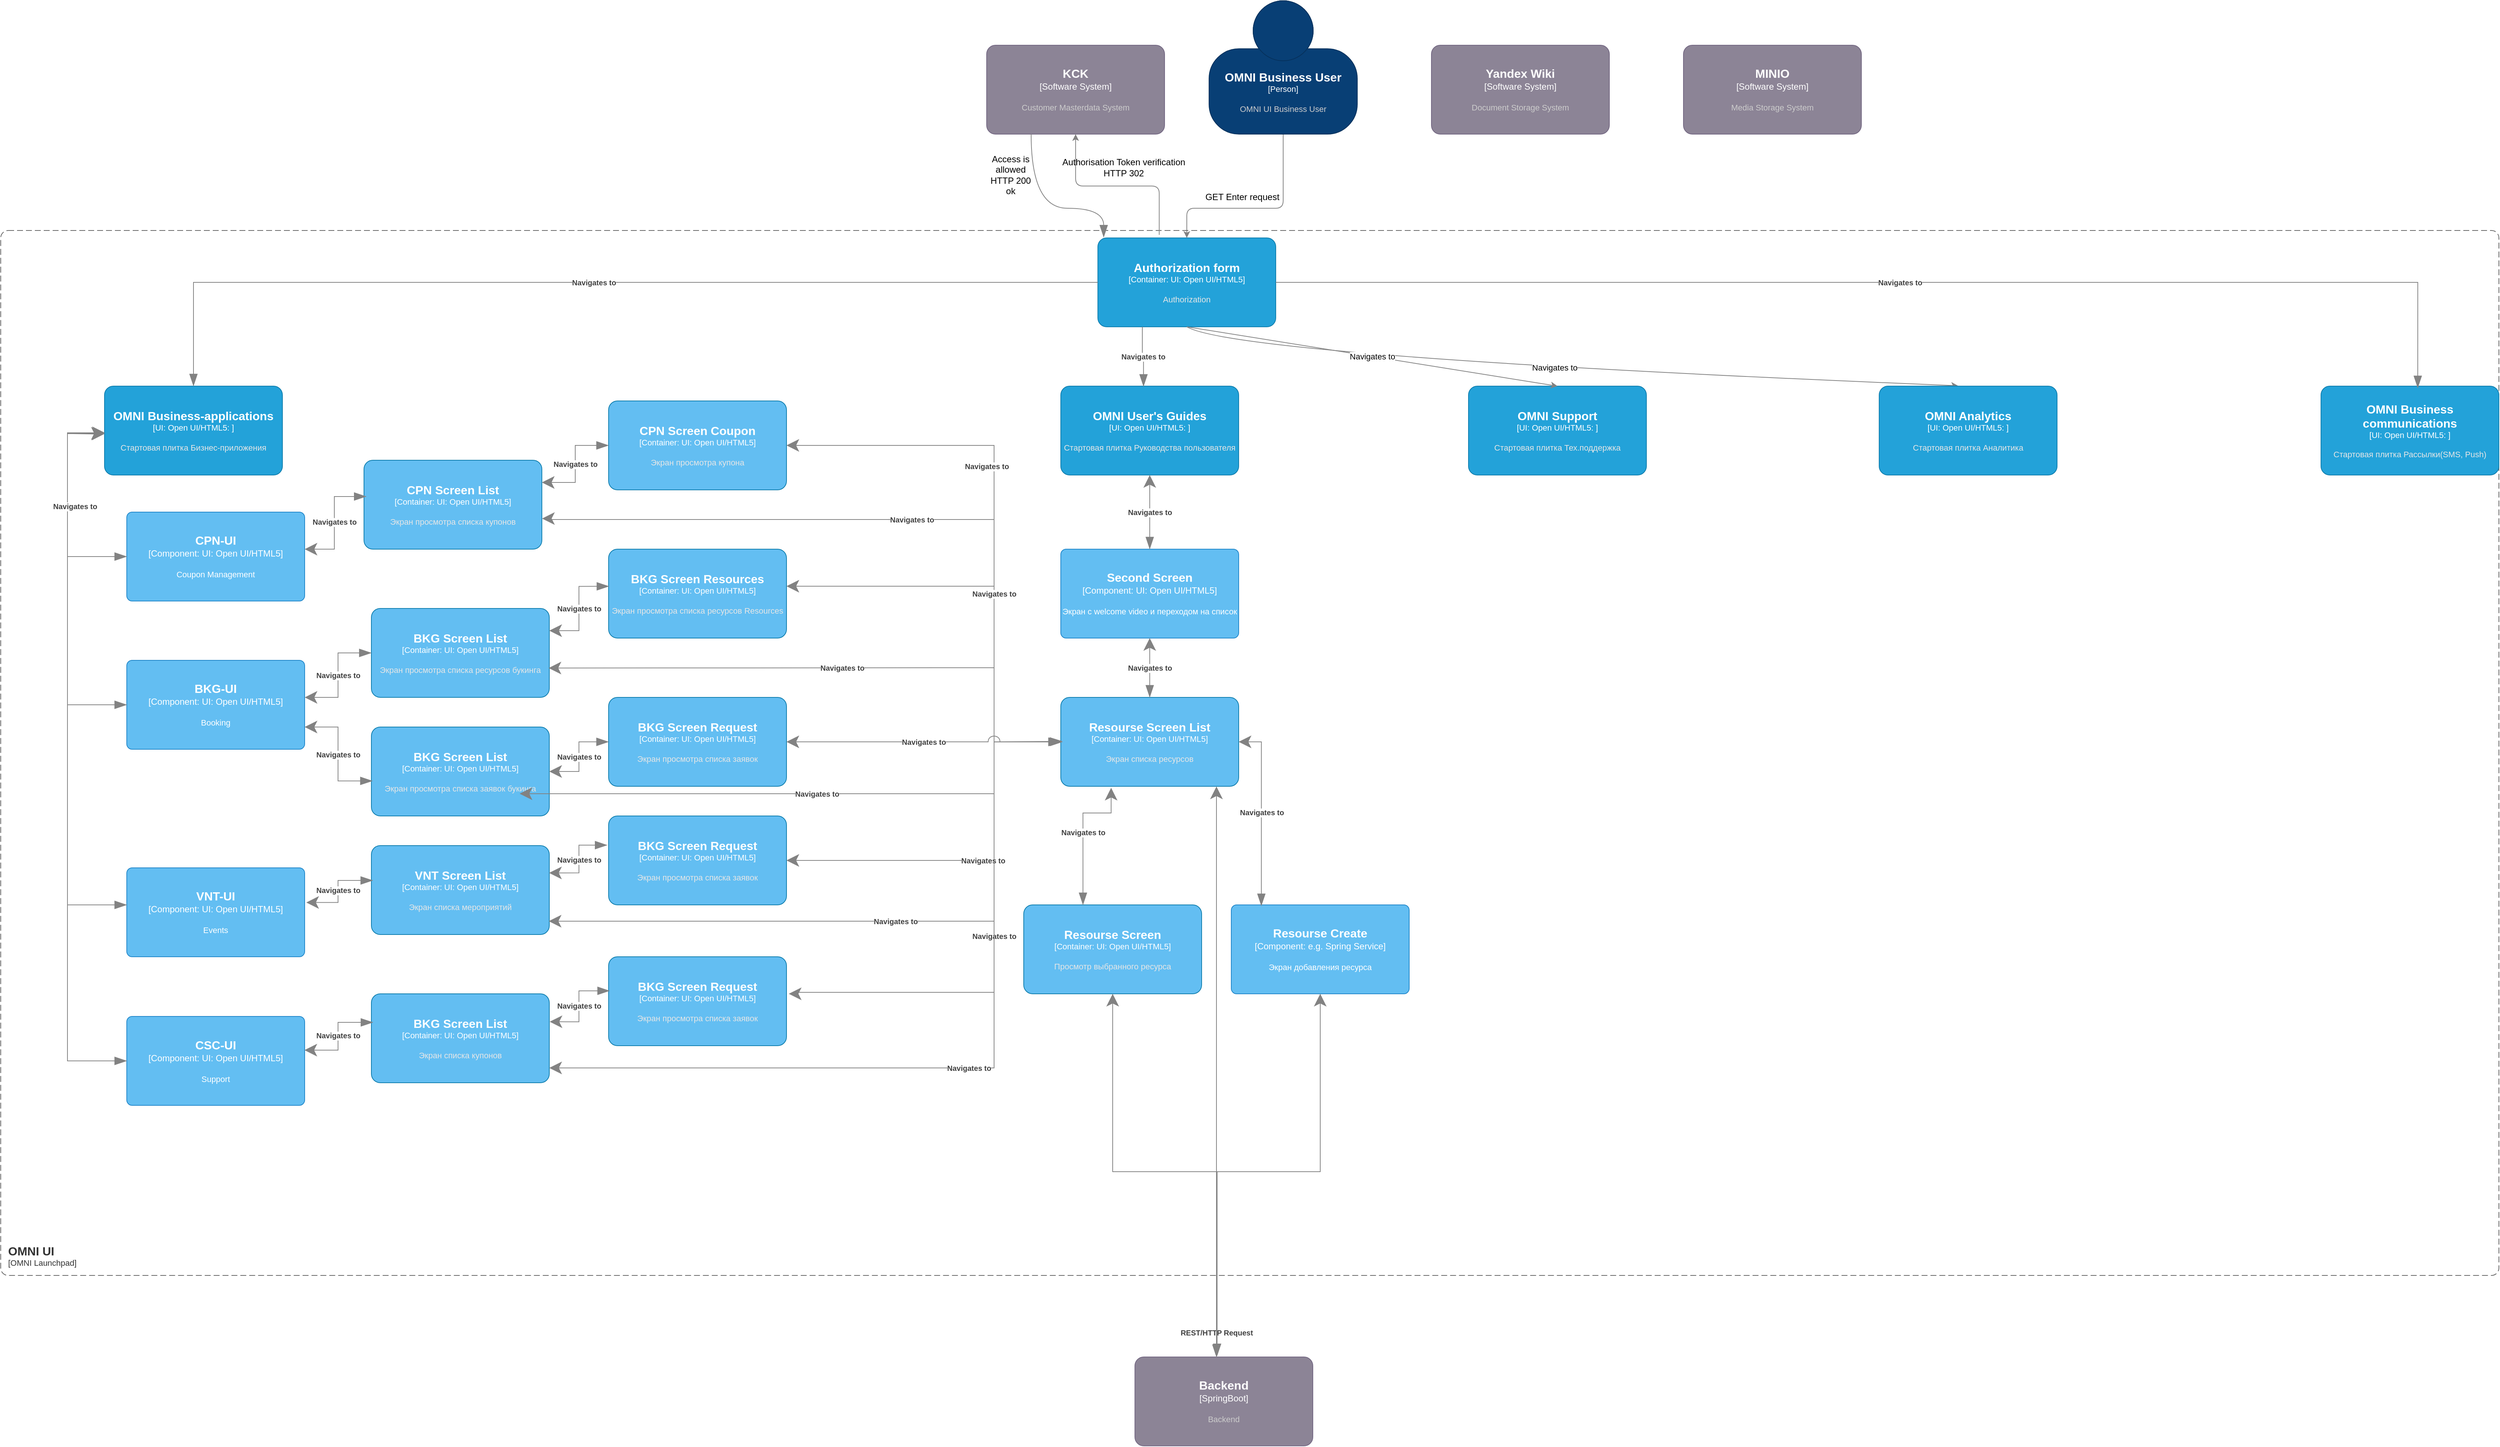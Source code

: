 <mxfile version="24.6.2" type="github">
  <diagram name="Страница — 1" id="2aXFVZ3Xk_fBZrCn8gK4">
    <mxGraphModel dx="2897" dy="1779" grid="1" gridSize="10" guides="1" tooltips="1" connect="1" arrows="1" fold="1" page="1" pageScale="1" pageWidth="1169" pageHeight="827" math="0" shadow="0">
      <root>
        <mxCell id="0" />
        <mxCell id="1" parent="0" />
        <mxCell id="V2ZN5FmdWJIWGW2kCKkR-20" value="" style="edgeStyle=orthogonalEdgeStyle;rounded=1;orthogonalLoop=1;jettySize=auto;html=1;curved=0;strokeColor=#828282;" edge="1" parent="1" source="V2ZN5FmdWJIWGW2kCKkR-1" target="V2ZN5FmdWJIWGW2kCKkR-19">
          <mxGeometry relative="1" as="geometry">
            <Array as="points">
              <mxPoint x="950" y="220" />
              <mxPoint x="820" y="220" />
            </Array>
          </mxGeometry>
        </mxCell>
        <object placeholders="1" c4Name="OMNI Business User" c4Type="Person" c4Description="OMNI UI Business User" label="&lt;font style=&quot;font-size: 16px&quot;&gt;&lt;b&gt;%c4Name%&lt;/b&gt;&lt;/font&gt;&lt;div&gt;[%c4Type%]&lt;/div&gt;&lt;br&gt;&lt;div&gt;&lt;font style=&quot;font-size: 11px&quot;&gt;&lt;font color=&quot;#cccccc&quot;&gt;%c4Description%&lt;/font&gt;&lt;/div&gt;" id="V2ZN5FmdWJIWGW2kCKkR-1">
          <mxCell style="html=1;fontSize=11;dashed=0;whiteSpace=wrap;fillColor=#083F75;strokeColor=#06315C;fontColor=#ffffff;shape=mxgraph.c4.person2;align=center;metaEdit=1;points=[[0.5,0,0],[1,0.5,0],[1,0.75,0],[0.75,1,0],[0.5,1,0],[0.25,1,0],[0,0.75,0],[0,0.5,0]];resizable=0;" vertex="1" parent="1">
            <mxGeometry x="850" y="-60" width="200" height="180" as="geometry" />
          </mxCell>
        </object>
        <object placeholders="1" c4Name="Yandex Wiki" c4Type="Software System" c4Description="Document Storage System" label="&lt;font style=&quot;font-size: 16px&quot;&gt;&lt;b&gt;%c4Name%&lt;/b&gt;&lt;/font&gt;&lt;div&gt;[%c4Type%]&lt;/div&gt;&lt;br&gt;&lt;div&gt;&lt;font style=&quot;font-size: 11px&quot;&gt;&lt;font color=&quot;#cccccc&quot;&gt;%c4Description%&lt;/font&gt;&lt;/div&gt;" id="V2ZN5FmdWJIWGW2kCKkR-2">
          <mxCell style="rounded=1;whiteSpace=wrap;html=1;labelBackgroundColor=none;fillColor=#8C8496;fontColor=#ffffff;align=center;arcSize=10;strokeColor=#736782;metaEdit=1;resizable=0;points=[[0.25,0,0],[0.5,0,0],[0.75,0,0],[1,0.25,0],[1,0.5,0],[1,0.75,0],[0.75,1,0],[0.5,1,0],[0.25,1,0],[0,0.75,0],[0,0.5,0],[0,0.25,0]];" vertex="1" parent="1">
            <mxGeometry x="1150" width="240" height="120" as="geometry" />
          </mxCell>
        </object>
        <object placeholders="1" c4Name="MINIO" c4Type="Software System" c4Description="Media Storage System" label="&lt;font style=&quot;font-size: 16px&quot;&gt;&lt;b&gt;%c4Name%&lt;/b&gt;&lt;/font&gt;&lt;div&gt;[%c4Type%]&lt;/div&gt;&lt;br&gt;&lt;div&gt;&lt;font style=&quot;font-size: 11px&quot;&gt;&lt;font color=&quot;#cccccc&quot;&gt;%c4Description%&lt;/font&gt;&lt;/div&gt;" id="V2ZN5FmdWJIWGW2kCKkR-3">
          <mxCell style="rounded=1;whiteSpace=wrap;html=1;labelBackgroundColor=none;fillColor=#8C8496;fontColor=#ffffff;align=center;arcSize=10;strokeColor=#736782;metaEdit=1;resizable=0;points=[[0.25,0,0],[0.5,0,0],[0.75,0,0],[1,0.25,0],[1,0.5,0],[1,0.75,0],[0.75,1,0],[0.5,1,0],[0.25,1,0],[0,0.75,0],[0,0.5,0],[0,0.25,0]];" vertex="1" parent="1">
            <mxGeometry x="1490" width="240" height="120" as="geometry" />
          </mxCell>
        </object>
        <object placeholders="1" c4Name="OMNI UI" c4Type="ContainerScopeBoundary" c4Application="OMNI Launchpad" label="&lt;font style=&quot;font-size: 16px&quot;&gt;&lt;b&gt;&lt;div style=&quot;text-align: left&quot;&gt;%c4Name%&lt;/div&gt;&lt;/b&gt;&lt;/font&gt;&lt;div style=&quot;text-align: left&quot;&gt;[%c4Application%]&lt;/div&gt;" id="V2ZN5FmdWJIWGW2kCKkR-4">
          <mxCell style="rounded=1;fontSize=11;whiteSpace=wrap;html=1;dashed=1;arcSize=20;fillColor=none;strokeColor=#666666;fontColor=#333333;labelBackgroundColor=none;align=left;verticalAlign=bottom;labelBorderColor=none;spacingTop=0;spacing=10;dashPattern=8 4;metaEdit=1;rotatable=0;perimeter=rectanglePerimeter;noLabel=0;labelPadding=0;allowArrows=0;connectable=0;expand=0;recursiveResize=0;editable=1;pointerEvents=0;absoluteArcSize=1;points=[[0.25,0,0],[0.5,0,0],[0.75,0,0],[1,0.25,0],[1,0.5,0],[1,0.75,0],[0.75,1,0],[0.5,1,0],[0.25,1,0],[0,0.75,0],[0,0.5,0],[0,0.25,0]];" vertex="1" parent="1">
            <mxGeometry x="-780" y="250" width="3370" height="1410" as="geometry" />
          </mxCell>
        </object>
        <object placeholders="1" c4Name="KCK" c4Type="Software System" c4Description="Customer Masterdata System" label="&lt;font style=&quot;font-size: 16px&quot;&gt;&lt;b&gt;%c4Name%&lt;/b&gt;&lt;/font&gt;&lt;div&gt;[%c4Type%]&lt;/div&gt;&lt;br&gt;&lt;div&gt;&lt;font style=&quot;font-size: 11px&quot;&gt;&lt;font color=&quot;#cccccc&quot;&gt;%c4Description%&lt;/font&gt;&lt;/div&gt;" id="V2ZN5FmdWJIWGW2kCKkR-11">
          <mxCell style="rounded=1;whiteSpace=wrap;html=1;labelBackgroundColor=none;fillColor=#8C8496;fontColor=#ffffff;align=center;arcSize=10;strokeColor=#736782;metaEdit=1;resizable=0;points=[[0.25,0,0],[0.5,0,0],[0.75,0,0],[1,0.25,0],[1,0.5,0],[1,0.75,0],[0.75,1,0],[0.5,1,0],[0.25,1,0],[0,0.75,0],[0,0.5,0],[0,0.25,0]];" vertex="1" parent="1">
            <mxGeometry x="550" width="240" height="120" as="geometry" />
          </mxCell>
        </object>
        <object placeholders="1" c4Name="OMNI User&#39;s Guides" c4Type="UI: Open UI/HTML5" c4Technology="" c4Description="Стартовая плитка Руководства пользователя" label="&lt;font style=&quot;font-size: 16px&quot;&gt;&lt;b&gt;%c4Name%&lt;/b&gt;&lt;/font&gt;&lt;div&gt;[%c4Type%: %c4Technology%]&lt;/div&gt;&lt;br&gt;&lt;div&gt;&lt;font style=&quot;font-size: 11px&quot;&gt;&lt;font color=&quot;#E6E6E6&quot;&gt;%c4Description%&lt;/font&gt;&lt;/div&gt;" id="V2ZN5FmdWJIWGW2kCKkR-12">
          <mxCell style="rounded=1;whiteSpace=wrap;html=1;fontSize=11;labelBackgroundColor=none;fillColor=#23A2D9;fontColor=#ffffff;align=center;arcSize=10;strokeColor=#0E7DAD;metaEdit=1;resizable=0;points=[[0.25,0,0],[0.5,0,0],[0.75,0,0],[1,0.25,0],[1,0.5,0],[1,0.75,0],[0.75,1,0],[0.5,1,0],[0.25,1,0],[0,0.75,0],[0,0.5,0],[0,0.25,0]];" vertex="1" parent="1">
            <mxGeometry x="650" y="460" width="240" height="120" as="geometry" />
          </mxCell>
        </object>
        <object placeholders="1" c4Name="OMNI Support" c4Type="UI: Open UI/HTML5" c4Technology="" c4Description="Стартовая плитка Тех.поддержка" label="&lt;font style=&quot;font-size: 16px&quot;&gt;&lt;b&gt;%c4Name%&lt;/b&gt;&lt;/font&gt;&lt;div&gt;[%c4Type%: %c4Technology%]&lt;/div&gt;&lt;br&gt;&lt;div&gt;&lt;font style=&quot;font-size: 11px&quot;&gt;&lt;font color=&quot;#E6E6E6&quot;&gt;%c4Description%&lt;/font&gt;&lt;/div&gt;" id="V2ZN5FmdWJIWGW2kCKkR-13">
          <mxCell style="rounded=1;whiteSpace=wrap;html=1;fontSize=11;labelBackgroundColor=none;fillColor=#23A2D9;fontColor=#ffffff;align=center;arcSize=10;strokeColor=#0E7DAD;metaEdit=1;resizable=0;points=[[0.25,0,0],[0.5,0,0],[0.75,0,0],[1,0.25,0],[1,0.5,0],[1,0.75,0],[0.75,1,0],[0.5,1,0],[0.25,1,0],[0,0.75,0],[0,0.5,0],[0,0.25,0]];" vertex="1" parent="1">
            <mxGeometry x="1200" y="460" width="240" height="120" as="geometry" />
          </mxCell>
        </object>
        <object placeholders="1" c4Name="OMNI Business-applications" c4Type="UI: Open UI/HTML5" c4Technology="" c4Description="Стартовая плитка Бизнес-приложения" label="&lt;font style=&quot;font-size: 16px&quot;&gt;&lt;b&gt;%c4Name%&lt;/b&gt;&lt;/font&gt;&lt;div&gt;[%c4Type%: %c4Technology%]&lt;/div&gt;&lt;br&gt;&lt;div&gt;&lt;font style=&quot;font-size: 11px&quot;&gt;&lt;font color=&quot;#E6E6E6&quot;&gt;%c4Description%&lt;/font&gt;&lt;/div&gt;" id="V2ZN5FmdWJIWGW2kCKkR-16">
          <mxCell style="rounded=1;whiteSpace=wrap;html=1;fontSize=11;labelBackgroundColor=none;fillColor=#23A2D9;fontColor=#ffffff;align=center;arcSize=10;strokeColor=#0E7DAD;metaEdit=1;resizable=0;points=[[0.25,0,0],[0.5,0,0],[0.75,0,0],[1,0.25,0],[1,0.5,0],[1,0.75,0],[0.75,1,0],[0.5,1,0],[0.25,1,0],[0,0.75,0],[0,0.5,0],[0,0.25,0]];" vertex="1" parent="1">
            <mxGeometry x="-640" y="460" width="240" height="120" as="geometry" />
          </mxCell>
        </object>
        <mxCell id="V2ZN5FmdWJIWGW2kCKkR-23" value="" style="edgeStyle=orthogonalEdgeStyle;rounded=1;orthogonalLoop=1;jettySize=auto;html=1;curved=0;exitX=0.345;exitY=-0.034;exitDx=0;exitDy=0;exitPerimeter=0;strokeColor=#828282;" edge="1" parent="1" source="V2ZN5FmdWJIWGW2kCKkR-19" target="V2ZN5FmdWJIWGW2kCKkR-11">
          <mxGeometry relative="1" as="geometry">
            <mxPoint x="620" y="320" as="targetPoint" />
          </mxGeometry>
        </mxCell>
        <object placeholders="1" c4Name="Authorization form" c4Type="Container" c4Technology="UI: Open UI/HTML5" c4Description="Authorization" label="&lt;font style=&quot;font-size: 16px&quot;&gt;&lt;b&gt;%c4Name%&lt;/b&gt;&lt;/font&gt;&lt;div&gt;[%c4Type%: %c4Technology%]&lt;/div&gt;&lt;br&gt;&lt;div&gt;&lt;font style=&quot;font-size: 11px&quot;&gt;&lt;font color=&quot;#E6E6E6&quot;&gt;%c4Description%&lt;/font&gt;&lt;/div&gt;" id="V2ZN5FmdWJIWGW2kCKkR-19">
          <mxCell style="rounded=1;whiteSpace=wrap;html=1;fontSize=11;labelBackgroundColor=none;fillColor=#23A2D9;fontColor=#ffffff;align=center;arcSize=10;strokeColor=#0E7DAD;metaEdit=1;resizable=0;points=[[0.25,0,0],[0.5,0,0],[0.75,0,0],[1,0.25,0],[1,0.5,0],[1,0.75,0],[0.75,1,0],[0.5,1,0],[0.25,1,0],[0,0.75,0],[0,0.5,0],[0,0.25,0]];" vertex="1" parent="1">
            <mxGeometry x="700" y="260" width="240" height="120" as="geometry" />
          </mxCell>
        </object>
        <mxCell id="V2ZN5FmdWJIWGW2kCKkR-61" value="Authorisation Token verification HTTP 302" style="text;html=1;align=center;verticalAlign=middle;whiteSpace=wrap;rounded=0;" vertex="1" parent="1">
          <mxGeometry x="650" y="150" width="170" height="30" as="geometry" />
        </mxCell>
        <mxCell id="V2ZN5FmdWJIWGW2kCKkR-63" value="GET Enter request" style="text;html=1;align=center;verticalAlign=middle;whiteSpace=wrap;rounded=0;" vertex="1" parent="1">
          <mxGeometry x="810" y="190" width="170" height="30" as="geometry" />
        </mxCell>
        <object placeholders="1" c4Type="Relationship" c4Description="" label="&lt;div style=&quot;text-align: left&quot;&gt;&lt;div style=&quot;text-align: center&quot;&gt;&lt;b&gt;%c4Description%&lt;/b&gt;&lt;/div&gt;" id="V2ZN5FmdWJIWGW2kCKkR-65">
          <mxCell style="endArrow=blockThin;html=1;fontSize=10;fontColor=#404040;strokeWidth=1;endFill=1;strokeColor=#828282;elbow=vertical;metaEdit=1;endSize=14;startSize=14;jumpStyle=arc;jumpSize=16;rounded=0;edgeStyle=orthogonalEdgeStyle;exitX=0.25;exitY=1;exitDx=0;exitDy=0;exitPerimeter=0;entryX=0.033;entryY=-0.007;entryDx=0;entryDy=0;entryPerimeter=0;curved=1;" edge="1" parent="1" source="V2ZN5FmdWJIWGW2kCKkR-11" target="V2ZN5FmdWJIWGW2kCKkR-19">
            <mxGeometry x="-0.083" y="-10" width="240" relative="1" as="geometry">
              <mxPoint x="553.71" y="210.0" as="sourcePoint" />
              <mxPoint x="649.48" y="366.64" as="targetPoint" />
              <Array as="points">
                <mxPoint x="610" y="220" />
                <mxPoint x="708" y="220" />
              </Array>
              <mxPoint y="1" as="offset" />
            </mxGeometry>
          </mxCell>
        </object>
        <mxCell id="V2ZN5FmdWJIWGW2kCKkR-66" value="&lt;br&gt;&lt;span style=&quot;white-space: pre-wrap;&quot; data-src-align=&quot;0:6&quot; class=&quot;EzKURWReUAB5oZgtQNkl&quot;&gt;Access&lt;/span&gt;&lt;span style=&quot;white-space: pre-wrap;&quot;&gt; is &lt;/span&gt;&lt;span style=&quot;white-space: pre-wrap;&quot; data-src-align=&quot;7:8&quot; class=&quot;EzKURWReUAB5oZgtQNkl&quot;&gt;allowed HTTP 200 ok&lt;/span&gt;&lt;div&gt;&lt;br/&gt;&lt;/div&gt;" style="text;html=1;align=center;verticalAlign=middle;whiteSpace=wrap;rounded=0;" vertex="1" parent="1">
          <mxGeometry x="550" y="150" width="65" height="50" as="geometry" />
        </mxCell>
        <mxCell id="V2ZN5FmdWJIWGW2kCKkR-71" value="" style="endArrow=classic;html=1;rounded=0;exitX=0.5;exitY=1;exitDx=0;exitDy=0;exitPerimeter=0;entryX=0.443;entryY=-0.004;entryDx=0;entryDy=0;entryPerimeter=0;curved=1;strokeColor=#828282;" edge="1" parent="1" source="V2ZN5FmdWJIWGW2kCKkR-19" target="V2ZN5FmdWJIWGW2kCKkR-89">
          <mxGeometry relative="1" as="geometry">
            <mxPoint x="830" y="390" as="sourcePoint" />
            <mxPoint x="980" y="490" as="targetPoint" />
            <Array as="points">
              <mxPoint x="890" y="420" />
            </Array>
          </mxGeometry>
        </mxCell>
        <mxCell id="V2ZN5FmdWJIWGW2kCKkR-83" value="Navigates to" style="edgeLabel;html=1;align=center;verticalAlign=middle;resizable=0;points=[];" vertex="1" connectable="0" parent="V2ZN5FmdWJIWGW2kCKkR-71">
          <mxGeometry x="-0.035" y="3" relative="1" as="geometry">
            <mxPoint x="-1" as="offset" />
          </mxGeometry>
        </mxCell>
        <mxCell id="V2ZN5FmdWJIWGW2kCKkR-73" value="" style="endArrow=classic;html=1;rounded=0;exitX=0.5;exitY=1;exitDx=0;exitDy=0;exitPerimeter=0;entryX=0.5;entryY=0;entryDx=0;entryDy=0;entryPerimeter=0;curved=1;strokeColor=#828282;" edge="1" parent="1" source="V2ZN5FmdWJIWGW2kCKkR-19" target="V2ZN5FmdWJIWGW2kCKkR-13">
          <mxGeometry relative="1" as="geometry">
            <mxPoint x="840" y="400" as="sourcePoint" />
            <mxPoint x="1083" y="502" as="targetPoint" />
          </mxGeometry>
        </mxCell>
        <mxCell id="V2ZN5FmdWJIWGW2kCKkR-74" value="Navigates to" style="edgeLabel;resizable=0;html=1;;align=center;verticalAlign=middle;" connectable="0" vertex="1" parent="V2ZN5FmdWJIWGW2kCKkR-73">
          <mxGeometry relative="1" as="geometry" />
        </mxCell>
        <object placeholders="1" c4Name="OMNI Analytics" c4Type="UI: Open UI/HTML5" c4Technology="" c4Description="Стартовая плитка Аналитика" label="&lt;font style=&quot;font-size: 16px&quot;&gt;&lt;b&gt;%c4Name%&lt;/b&gt;&lt;/font&gt;&lt;div&gt;[%c4Type%: %c4Technology%]&lt;/div&gt;&lt;br&gt;&lt;div&gt;&lt;font style=&quot;font-size: 11px&quot;&gt;&lt;font color=&quot;#E6E6E6&quot;&gt;%c4Description%&lt;/font&gt;&lt;/div&gt;" id="V2ZN5FmdWJIWGW2kCKkR-89">
          <mxCell style="rounded=1;whiteSpace=wrap;html=1;fontSize=11;labelBackgroundColor=none;fillColor=#23A2D9;fontColor=#ffffff;align=center;arcSize=10;strokeColor=#0E7DAD;metaEdit=1;resizable=0;points=[[0.25,0,0],[0.5,0,0],[0.75,0,0],[1,0.25,0],[1,0.5,0],[1,0.75,0],[0.75,1,0],[0.5,1,0],[0.25,1,0],[0,0.75,0],[0,0.5,0],[0,0.25,0]];" vertex="1" parent="1">
            <mxGeometry x="1754" y="460" width="240" height="120" as="geometry" />
          </mxCell>
        </object>
        <object placeholders="1" c4Name="OMNI Business communications" c4Type="UI: Open UI/HTML5" c4Technology="" c4Description="Стартовая плитка Рассылки(SMS, Push)" label="&lt;font style=&quot;font-size: 16px&quot;&gt;&lt;b&gt;%c4Name%&lt;/b&gt;&lt;/font&gt;&lt;div&gt;[%c4Type%: %c4Technology%]&lt;/div&gt;&lt;br&gt;&lt;div&gt;&lt;font style=&quot;font-size: 11px&quot;&gt;&lt;font color=&quot;#E6E6E6&quot;&gt;%c4Description%&lt;/font&gt;&lt;/div&gt;" id="V2ZN5FmdWJIWGW2kCKkR-90">
          <mxCell style="rounded=1;whiteSpace=wrap;html=1;fontSize=11;labelBackgroundColor=none;fillColor=#23A2D9;fontColor=#ffffff;align=center;arcSize=10;strokeColor=#0E7DAD;metaEdit=1;resizable=0;points=[[0.25,0,0],[0.5,0,0],[0.75,0,0],[1,0.25,0],[1,0.5,0],[1,0.75,0],[0.75,1,0],[0.5,1,0],[0.25,1,0],[0,0.75,0],[0,0.5,0],[0,0.25,0]];" vertex="1" parent="1">
            <mxGeometry x="2350" y="460" width="240" height="120" as="geometry" />
          </mxCell>
        </object>
        <object placeholders="1" c4Name="VNT-UI" c4Type="Component" c4Technology="UI: Open UI/HTML5" c4Description="Events" label="&lt;font style=&quot;font-size: 16px&quot;&gt;&lt;b&gt;%c4Name%&lt;/b&gt;&lt;/font&gt;&lt;div&gt;[%c4Type%: %c4Technology%]&lt;/div&gt;&lt;br&gt;&lt;div&gt;&lt;font style=&quot;font-size: 11px&quot;&gt;%c4Description%&lt;/font&gt;&lt;/div&gt;" id="V2ZN5FmdWJIWGW2kCKkR-91">
          <mxCell style="rounded=1;whiteSpace=wrap;html=1;labelBackgroundColor=none;fillColor=#63BEF2;fontColor=#ffffff;align=center;arcSize=6;strokeColor=#2086C9;metaEdit=1;resizable=0;points=[[0.25,0,0],[0.5,0,0],[0.75,0,0],[1,0.25,0],[1,0.5,0],[1,0.75,0],[0.75,1,0],[0.5,1,0],[0.25,1,0],[0,0.75,0],[0,0.5,0],[0,0.25,0]];" vertex="1" parent="1">
            <mxGeometry x="-610" y="1110" width="240" height="120" as="geometry" />
          </mxCell>
        </object>
        <object placeholders="1" c4Name="BKG-UI" c4Type="Component" c4Technology="UI: Open UI/HTML5" c4Description="Booking" label="&lt;font style=&quot;font-size: 16px&quot;&gt;&lt;b&gt;%c4Name%&lt;/b&gt;&lt;/font&gt;&lt;div&gt;[%c4Type%: %c4Technology%]&lt;/div&gt;&lt;br&gt;&lt;div&gt;&lt;font style=&quot;font-size: 11px&quot;&gt;%c4Description%&lt;/font&gt;&lt;/div&gt;" id="V2ZN5FmdWJIWGW2kCKkR-92">
          <mxCell style="rounded=1;whiteSpace=wrap;html=1;labelBackgroundColor=none;fillColor=#63BEF2;fontColor=#ffffff;align=center;arcSize=6;strokeColor=#2086C9;metaEdit=1;resizable=0;points=[[0.25,0,0],[0.5,0,0],[0.75,0,0],[1,0.25,0],[1,0.5,0],[1,0.75,0],[0.75,1,0],[0.5,1,0],[0.25,1,0],[0,0.75,0],[0,0.5,0],[0,0.25,0]];" vertex="1" parent="1">
            <mxGeometry x="-610" y="830" width="240" height="120" as="geometry" />
          </mxCell>
        </object>
        <object placeholders="1" c4Name="CSC-UI" c4Type="Component" c4Technology="UI: Open UI/HTML5" c4Description="Support" label="&lt;font style=&quot;font-size: 16px&quot;&gt;&lt;b&gt;%c4Name%&lt;/b&gt;&lt;/font&gt;&lt;div&gt;[%c4Type%: %c4Technology%]&lt;/div&gt;&lt;br&gt;&lt;div&gt;&lt;font style=&quot;font-size: 11px&quot;&gt;%c4Description%&lt;/font&gt;&lt;/div&gt;" id="V2ZN5FmdWJIWGW2kCKkR-93">
          <mxCell style="rounded=1;whiteSpace=wrap;html=1;labelBackgroundColor=none;fillColor=#63BEF2;fontColor=#ffffff;align=center;arcSize=6;strokeColor=#2086C9;metaEdit=1;resizable=0;points=[[0.25,0,0],[0.5,0,0],[0.75,0,0],[1,0.25,0],[1,0.5,0],[1,0.75,0],[0.75,1,0],[0.5,1,0],[0.25,1,0],[0,0.75,0],[0,0.5,0],[0,0.25,0]];" vertex="1" parent="1">
            <mxGeometry x="-610" y="1310.5" width="240" height="120" as="geometry" />
          </mxCell>
        </object>
        <object placeholders="1" c4Name="CPN-UI" c4Type="Component" c4Technology="UI: Open UI/HTML5" c4Description="Coupon Management" label="&lt;font style=&quot;font-size: 16px&quot;&gt;&lt;b&gt;%c4Name%&lt;/b&gt;&lt;/font&gt;&lt;div&gt;[%c4Type%: %c4Technology%]&lt;/div&gt;&lt;br&gt;&lt;div&gt;&lt;font style=&quot;font-size: 11px&quot;&gt;%c4Description%&lt;/font&gt;&lt;/div&gt;" id="V2ZN5FmdWJIWGW2kCKkR-94">
          <mxCell style="rounded=1;whiteSpace=wrap;html=1;labelBackgroundColor=none;fillColor=#63BEF2;fontColor=#ffffff;align=center;arcSize=6;strokeColor=#2086C9;metaEdit=1;resizable=0;points=[[0.25,0,0],[0.5,0,0],[0.75,0,0],[1,0.25,0],[1,0.5,0],[1,0.75,0],[0.75,1,0],[0.5,1,0],[0.25,1,0],[0,0.75,0],[0,0.5,0],[0,0.25,0]];" vertex="1" parent="1">
            <mxGeometry x="-610" y="630" width="240" height="120" as="geometry" />
          </mxCell>
        </object>
        <object placeholders="1" c4Name="Resourse Screen List" c4Type="Container" c4Technology="UI: Open UI/HTML5" c4Description="Экран списка ресурсов" label="&lt;font style=&quot;font-size: 16px&quot;&gt;&lt;b&gt;%c4Name%&lt;/b&gt;&lt;/font&gt;&lt;div&gt;[%c4Type%: %c4Technology%]&lt;/div&gt;&lt;br&gt;&lt;div&gt;&lt;font style=&quot;font-size: 11px&quot;&gt;&lt;font color=&quot;#E6E6E6&quot;&gt;%c4Description%&lt;/font&gt;&lt;/div&gt;" id="V2ZN5FmdWJIWGW2kCKkR-107">
          <mxCell style="rounded=1;whiteSpace=wrap;html=1;fontSize=11;labelBackgroundColor=none;fillColor=#63BEF2;fontColor=#ffffff;align=center;arcSize=10;strokeColor=#0E7DAD;metaEdit=1;resizable=0;points=[[0.25,0,0],[0.5,0,0],[0.75,0,0],[1,0.25,0],[1,0.5,0],[1,0.75,0],[0.75,1,0],[0.5,1,0],[0.25,1,0],[0,0.75,0],[0,0.5,0],[0,0.25,0]];" vertex="1" parent="1">
            <mxGeometry x="650" y="880" width="240" height="120" as="geometry" />
          </mxCell>
        </object>
        <object placeholders="1" c4Name="Resourse Screen" c4Type="Container" c4Technology="UI: Open UI/HTML5" c4Description="Просмотр выбранного ресурса" label="&lt;font style=&quot;font-size: 16px&quot;&gt;&lt;b&gt;%c4Name%&lt;/b&gt;&lt;/font&gt;&lt;div&gt;[%c4Type%: %c4Technology%]&lt;/div&gt;&lt;br&gt;&lt;div&gt;&lt;font style=&quot;font-size: 11px&quot;&gt;&lt;font color=&quot;#E6E6E6&quot;&gt;%c4Description%&lt;/font&gt;&lt;/div&gt;" id="V2ZN5FmdWJIWGW2kCKkR-112">
          <mxCell style="rounded=1;whiteSpace=wrap;html=1;fontSize=11;labelBackgroundColor=none;fillColor=#63BEF2;fontColor=#ffffff;align=center;arcSize=10;strokeColor=#0E7DAD;metaEdit=1;resizable=0;points=[[0.25,0,0],[0.5,0,0],[0.75,0,0],[1,0.25,0],[1,0.5,0],[1,0.75,0],[0.75,1,0],[0.5,1,0],[0.25,1,0],[0,0.75,0],[0,0.5,0],[0,0.25,0]];" vertex="1" parent="1">
            <mxGeometry x="600" y="1160" width="240" height="120" as="geometry" />
          </mxCell>
        </object>
        <object placeholders="1" c4Name="Resourse Create" c4Type="Component" c4Technology="e.g. Spring Service" c4Description="Экран добавления ресурса" label="&lt;font style=&quot;font-size: 16px&quot;&gt;&lt;b&gt;%c4Name%&lt;/b&gt;&lt;/font&gt;&lt;div&gt;[%c4Type%: %c4Technology%]&lt;/div&gt;&lt;br&gt;&lt;div&gt;&lt;font style=&quot;font-size: 11px&quot;&gt;%c4Description%&lt;/font&gt;&lt;/div&gt;" id="V2ZN5FmdWJIWGW2kCKkR-115">
          <mxCell style="rounded=1;whiteSpace=wrap;html=1;labelBackgroundColor=none;fillColor=#63BEF2;fontColor=#ffffff;align=center;arcSize=6;strokeColor=#2086C9;metaEdit=1;resizable=0;points=[[0.25,0,0],[0.5,0,0],[0.75,0,0],[1,0.25,0],[1,0.5,0],[1,0.75,0],[0.75,1,0],[0.5,1,0],[0.25,1,0],[0,0.75,0],[0,0.5,0],[0,0.25,0]];" vertex="1" parent="1">
            <mxGeometry x="880" y="1160" width="240" height="120" as="geometry" />
          </mxCell>
        </object>
        <object placeholders="1" c4Name="Second Screen" c4Type="Component" c4Technology="UI: Open UI/HTML5" c4Description="Экран с welcome video и переходом на список" label="&lt;font style=&quot;font-size: 16px&quot;&gt;&lt;b&gt;%c4Name%&lt;/b&gt;&lt;/font&gt;&lt;div&gt;[%c4Type%: %c4Technology%]&lt;/div&gt;&lt;br&gt;&lt;div&gt;&lt;font style=&quot;font-size: 11px&quot;&gt;%c4Description%&lt;/font&gt;&lt;/div&gt;" id="V2ZN5FmdWJIWGW2kCKkR-121">
          <mxCell style="rounded=1;whiteSpace=wrap;html=1;labelBackgroundColor=none;fillColor=#63BEF2;fontColor=#ffffff;align=center;arcSize=6;strokeColor=#2086C9;metaEdit=1;resizable=0;points=[[0.25,0,0],[0.5,0,0],[0.75,0,0],[1,0.25,0],[1,0.5,0],[1,0.75,0],[0.75,1,0],[0.5,1,0],[0.25,1,0],[0,0.75,0],[0,0.5,0],[0,0.25,0]];" vertex="1" parent="1">
            <mxGeometry x="650" y="680" width="240" height="120" as="geometry" />
          </mxCell>
        </object>
        <object placeholders="1" id="V2ZN5FmdWJIWGW2kCKkR-129">
          <mxCell style="endArrow=blockThin;html=1;fontSize=10;fontColor=#404040;strokeWidth=1;endFill=1;strokeColor=#828282;elbow=vertical;metaEdit=1;endSize=14;startSize=14;jumpStyle=arc;jumpSize=16;rounded=0;edgeStyle=orthogonalEdgeStyle;exitX=-0.004;exitY=0.531;exitDx=0;exitDy=0;exitPerimeter=0;startArrow=classic;startFill=1;" edge="1" parent="1" source="V2ZN5FmdWJIWGW2kCKkR-16" target="V2ZN5FmdWJIWGW2kCKkR-91">
            <mxGeometry x="0.005" y="20" width="240" relative="1" as="geometry">
              <mxPoint x="-90" y="880" as="sourcePoint" />
              <mxPoint x="150" y="880" as="targetPoint" />
              <Array as="points">
                <mxPoint x="-690" y="524" />
                <mxPoint x="-690" y="1160" />
              </Array>
              <mxPoint as="offset" />
            </mxGeometry>
          </mxCell>
        </object>
        <object placeholders="1" id="V2ZN5FmdWJIWGW2kCKkR-131">
          <mxCell style="endArrow=blockThin;html=1;fontSize=10;fontColor=#404040;strokeWidth=1;endFill=1;strokeColor=#828282;elbow=vertical;metaEdit=1;endSize=14;startSize=14;jumpStyle=arc;jumpSize=16;rounded=0;edgeStyle=orthogonalEdgeStyle;entryX=0;entryY=0.5;entryDx=0;entryDy=0;entryPerimeter=0;startArrow=classic;startFill=1;exitX=-0.001;exitY=0.538;exitDx=0;exitDy=0;exitPerimeter=0;" edge="1" parent="1" source="V2ZN5FmdWJIWGW2kCKkR-16" target="V2ZN5FmdWJIWGW2kCKkR-92">
            <mxGeometry width="240" relative="1" as="geometry">
              <mxPoint x="-660" y="490" as="sourcePoint" />
              <mxPoint x="150" y="880" as="targetPoint" />
              <Array as="points">
                <mxPoint x="-670" y="525" />
                <mxPoint x="-690" y="524" />
                <mxPoint x="-690" y="890" />
              </Array>
            </mxGeometry>
          </mxCell>
        </object>
        <object placeholders="1" id="V2ZN5FmdWJIWGW2kCKkR-132">
          <mxCell style="endArrow=blockThin;html=1;fontSize=10;fontColor=#404040;strokeWidth=1;endFill=1;strokeColor=#828282;elbow=vertical;metaEdit=1;endSize=14;startSize=14;jumpStyle=arc;jumpSize=16;rounded=0;edgeStyle=orthogonalEdgeStyle;entryX=0;entryY=0.5;entryDx=0;entryDy=0;entryPerimeter=0;startArrow=classic;startFill=1;exitX=0.002;exitY=0.525;exitDx=0;exitDy=0;exitPerimeter=0;" edge="1" parent="1" source="V2ZN5FmdWJIWGW2kCKkR-16" target="V2ZN5FmdWJIWGW2kCKkR-94">
            <mxGeometry width="240" relative="1" as="geometry">
              <mxPoint x="-650" y="523" as="sourcePoint" />
              <mxPoint x="150" y="880" as="targetPoint" />
              <Array as="points">
                <mxPoint x="-690" y="523" />
                <mxPoint x="-690" y="690" />
              </Array>
            </mxGeometry>
          </mxCell>
        </object>
        <object placeholders="1" c4Type="Relationship" c4Description="Navigates to" label="&lt;div style=&quot;text-align: left&quot;&gt;&lt;div style=&quot;text-align: center&quot;&gt;&lt;b&gt;%c4Description%&lt;/b&gt;&lt;/div&gt;" id="V2ZN5FmdWJIWGW2kCKkR-127">
          <mxCell style="endArrow=blockThin;html=1;fontSize=10;fontColor=#404040;strokeWidth=1;endFill=1;strokeColor=#828282;metaEdit=1;endSize=14;startSize=14;jumpStyle=arc;jumpSize=16;rounded=0;edgeStyle=elbowEdgeStyle;entryX=0;entryY=0.5;entryDx=0;entryDy=0;entryPerimeter=0;startArrow=classic;startFill=1;exitX=-0.001;exitY=0.533;exitDx=0;exitDy=0;exitPerimeter=0;" edge="1" parent="1" source="V2ZN5FmdWJIWGW2kCKkR-16" target="V2ZN5FmdWJIWGW2kCKkR-93">
            <mxGeometry x="-0.697" y="10" width="240" relative="1" as="geometry">
              <mxPoint x="-660" y="540" as="sourcePoint" />
              <mxPoint x="150" y="880" as="targetPoint" />
              <Array as="points">
                <mxPoint x="-690" y="900" />
              </Array>
              <mxPoint as="offset" />
            </mxGeometry>
          </mxCell>
        </object>
        <object placeholders="1" c4Type="Relationship" c4Description="Navigates to" label="&lt;div style=&quot;text-align: left&quot;&gt;&lt;div style=&quot;text-align: center&quot;&gt;&lt;b&gt;%c4Description%&lt;/b&gt;&lt;/div&gt;" id="V2ZN5FmdWJIWGW2kCKkR-135">
          <mxCell style="endArrow=blockThin;html=1;fontSize=10;fontColor=#404040;strokeWidth=1;endFill=1;strokeColor=#828282;elbow=vertical;metaEdit=1;endSize=14;startSize=14;jumpStyle=arc;jumpSize=16;rounded=0;edgeStyle=orthogonalEdgeStyle;exitX=0.5;exitY=1;exitDx=0;exitDy=0;exitPerimeter=0;startArrow=classic;startFill=1;entryX=0.5;entryY=0;entryDx=0;entryDy=0;entryPerimeter=0;" edge="1" parent="1" source="V2ZN5FmdWJIWGW2kCKkR-12" target="V2ZN5FmdWJIWGW2kCKkR-121">
            <mxGeometry width="240" relative="1" as="geometry">
              <mxPoint x="10" y="980" as="sourcePoint" />
              <mxPoint x="210" y="680" as="targetPoint" />
            </mxGeometry>
          </mxCell>
        </object>
        <object placeholders="1" c4Type="Relationship" c4Description="Navigates to" label="&lt;div style=&quot;text-align: left&quot;&gt;&lt;div style=&quot;text-align: center&quot;&gt;&lt;b&gt;%c4Description%&lt;/b&gt;&lt;/div&gt;" id="V2ZN5FmdWJIWGW2kCKkR-136">
          <mxCell style="endArrow=blockThin;html=1;fontSize=10;fontColor=#404040;strokeWidth=1;endFill=1;strokeColor=#828282;elbow=vertical;metaEdit=1;endSize=14;startSize=14;jumpStyle=arc;jumpSize=16;rounded=0;edgeStyle=orthogonalEdgeStyle;exitX=0.5;exitY=1;exitDx=0;exitDy=0;exitPerimeter=0;entryX=0.5;entryY=0;entryDx=0;entryDy=0;entryPerimeter=0;startArrow=classic;startFill=1;" edge="1" parent="1" source="V2ZN5FmdWJIWGW2kCKkR-121" target="V2ZN5FmdWJIWGW2kCKkR-107">
            <mxGeometry width="240" relative="1" as="geometry">
              <mxPoint x="10" y="980" as="sourcePoint" />
              <mxPoint x="210" y="890" as="targetPoint" />
            </mxGeometry>
          </mxCell>
        </object>
        <object placeholders="1" c4Type="Relationship" c4Description="Navigates to" label="&lt;div style=&quot;text-align: left&quot;&gt;&lt;div style=&quot;text-align: center&quot;&gt;&lt;b&gt;%c4Description%&lt;/b&gt;&lt;/div&gt;" id="V2ZN5FmdWJIWGW2kCKkR-137">
          <mxCell style="endArrow=blockThin;html=1;fontSize=10;fontColor=#404040;strokeWidth=1;endFill=1;strokeColor=#828282;elbow=vertical;metaEdit=1;endSize=14;startSize=14;jumpStyle=arc;jumpSize=16;rounded=0;edgeStyle=orthogonalEdgeStyle;startArrow=classic;startFill=1;exitX=0.283;exitY=1.017;exitDx=0;exitDy=0;exitPerimeter=0;entryX=0.333;entryY=0;entryDx=0;entryDy=0;entryPerimeter=0;" edge="1" parent="1" source="V2ZN5FmdWJIWGW2kCKkR-107" target="V2ZN5FmdWJIWGW2kCKkR-112">
            <mxGeometry width="240" relative="1" as="geometry">
              <mxPoint x="719.12" y="960.0" as="sourcePoint" />
              <mxPoint x="680" y="1120.6" as="targetPoint" />
              <Array as="points">
                <mxPoint x="718" y="1036" />
                <mxPoint x="680" y="1036" />
              </Array>
            </mxGeometry>
          </mxCell>
        </object>
        <object placeholders="1" c4Type="Relationship" c4Description="Navigates to" label="&lt;div style=&quot;text-align: left&quot;&gt;&lt;div style=&quot;text-align: center&quot;&gt;&lt;b&gt;%c4Description%&lt;/b&gt;&lt;/div&gt;" id="V2ZN5FmdWJIWGW2kCKkR-139">
          <mxCell style="endArrow=blockThin;html=1;fontSize=10;fontColor=#404040;strokeWidth=1;endFill=1;strokeColor=#828282;elbow=vertical;metaEdit=1;endSize=14;startSize=14;jumpStyle=arc;jumpSize=16;rounded=0;edgeStyle=orthogonalEdgeStyle;exitX=1;exitY=0.5;exitDx=0;exitDy=0;exitPerimeter=0;startArrow=classic;startFill=1;entryX=0.169;entryY=0.011;entryDx=0;entryDy=0;entryPerimeter=0;" edge="1" parent="1" source="V2ZN5FmdWJIWGW2kCKkR-107" target="V2ZN5FmdWJIWGW2kCKkR-115">
            <mxGeometry width="240" relative="1" as="geometry">
              <mxPoint x="420" y="810" as="sourcePoint" />
              <mxPoint x="920" y="1160" as="targetPoint" />
              <Array as="points">
                <mxPoint x="921" y="940" />
              </Array>
            </mxGeometry>
          </mxCell>
        </object>
        <object placeholders="1" c4Name="CPN Screen List" c4Type="Container" c4Technology="UI: Open UI/HTML5" c4Description="Экран просмотра списка купонов" label="&lt;font style=&quot;font-size: 16px&quot;&gt;&lt;b&gt;%c4Name%&lt;/b&gt;&lt;/font&gt;&lt;div&gt;[%c4Type%: %c4Technology%]&lt;/div&gt;&lt;br&gt;&lt;div&gt;&lt;font style=&quot;font-size: 11px&quot;&gt;&lt;font color=&quot;#E6E6E6&quot;&gt;%c4Description%&lt;/font&gt;&lt;/div&gt;" id="V2ZN5FmdWJIWGW2kCKkR-140">
          <mxCell style="rounded=1;whiteSpace=wrap;html=1;fontSize=11;labelBackgroundColor=none;fillColor=#63BEF2;fontColor=#ffffff;align=center;arcSize=10;strokeColor=#0E7DAD;metaEdit=1;resizable=0;points=[[0.25,0,0],[0.5,0,0],[0.75,0,0],[1,0.25,0],[1,0.5,0],[1,0.75,0],[0.75,1,0],[0.5,1,0],[0.25,1,0],[0,0.75,0],[0,0.5,0],[0,0.25,0]];" vertex="1" parent="1">
            <mxGeometry x="-290" y="560" width="240" height="120" as="geometry" />
          </mxCell>
        </object>
        <object placeholders="1" c4Name="CPN Screen Coupon" c4Type="Container" c4Technology="UI: Open UI/HTML5" c4Description="Экран просмотра купона" label="&lt;font style=&quot;font-size: 16px&quot;&gt;&lt;b&gt;%c4Name%&lt;/b&gt;&lt;/font&gt;&lt;div&gt;[%c4Type%: %c4Technology%]&lt;/div&gt;&lt;br&gt;&lt;div&gt;&lt;font style=&quot;font-size: 11px&quot;&gt;&lt;font color=&quot;#E6E6E6&quot;&gt;%c4Description%&lt;/font&gt;&lt;/div&gt;" id="V2ZN5FmdWJIWGW2kCKkR-141">
          <mxCell style="rounded=1;whiteSpace=wrap;html=1;fontSize=11;labelBackgroundColor=none;fillColor=#63BEF2;fontColor=#ffffff;align=center;arcSize=10;strokeColor=#0E7DAD;metaEdit=1;resizable=0;points=[[0.25,0,0],[0.5,0,0],[0.75,0,0],[1,0.25,0],[1,0.5,0],[1,0.75,0],[0.75,1,0],[0.5,1,0],[0.25,1,0],[0,0.75,0],[0,0.5,0],[0,0.25,0]];" vertex="1" parent="1">
            <mxGeometry x="40" y="480" width="240" height="120" as="geometry" />
          </mxCell>
        </object>
        <object placeholders="1" c4Name="BKG Screen List" c4Type="Container" c4Technology="UI: Open UI/HTML5" c4Description="Экран просмотра списка ресурсов букинга" label="&lt;font style=&quot;font-size: 16px&quot;&gt;&lt;b&gt;%c4Name%&lt;/b&gt;&lt;/font&gt;&lt;div&gt;[%c4Type%: %c4Technology%]&lt;/div&gt;&lt;br&gt;&lt;div&gt;&lt;font style=&quot;font-size: 11px&quot;&gt;&lt;font color=&quot;#E6E6E6&quot;&gt;%c4Description%&lt;/font&gt;&lt;/div&gt;" id="V2ZN5FmdWJIWGW2kCKkR-142">
          <mxCell style="rounded=1;whiteSpace=wrap;html=1;fontSize=11;labelBackgroundColor=none;fillColor=#63BEF2;fontColor=#ffffff;align=center;arcSize=10;strokeColor=#0E7DAD;metaEdit=1;resizable=0;points=[[0.25,0,0],[0.5,0,0],[0.75,0,0],[1,0.25,0],[1,0.5,0],[1,0.75,0],[0.75,1,0],[0.5,1,0],[0.25,1,0],[0,0.75,0],[0,0.5,0],[0,0.25,0]];" vertex="1" parent="1">
            <mxGeometry x="-280" y="760" width="240" height="120" as="geometry" />
          </mxCell>
        </object>
        <object placeholders="1" c4Name="VNT Screen List" c4Type="Container" c4Technology="UI: Open UI/HTML5" c4Description="Экран списка мероприятий" label="&lt;font style=&quot;font-size: 16px&quot;&gt;&lt;b&gt;%c4Name%&lt;/b&gt;&lt;/font&gt;&lt;div&gt;[%c4Type%: %c4Technology%]&lt;/div&gt;&lt;br&gt;&lt;div&gt;&lt;font style=&quot;font-size: 11px&quot;&gt;&lt;font color=&quot;#E6E6E6&quot;&gt;%c4Description%&lt;/font&gt;&lt;/div&gt;" id="V2ZN5FmdWJIWGW2kCKkR-143">
          <mxCell style="rounded=1;whiteSpace=wrap;html=1;fontSize=11;labelBackgroundColor=none;fillColor=#63BEF2;fontColor=#ffffff;align=center;arcSize=10;strokeColor=#0E7DAD;metaEdit=1;resizable=0;points=[[0.25,0,0],[0.5,0,0],[0.75,0,0],[1,0.25,0],[1,0.5,0],[1,0.75,0],[0.75,1,0],[0.5,1,0],[0.25,1,0],[0,0.75,0],[0,0.5,0],[0,0.25,0]];" vertex="1" parent="1">
            <mxGeometry x="-280" y="1080" width="240" height="120" as="geometry" />
          </mxCell>
        </object>
        <object placeholders="1" c4Name="BKG Screen List" c4Type="Container" c4Technology="UI: Open UI/HTML5" c4Description="Экран списка купонов" label="&lt;font style=&quot;font-size: 16px&quot;&gt;&lt;b&gt;%c4Name%&lt;/b&gt;&lt;/font&gt;&lt;div&gt;[%c4Type%: %c4Technology%]&lt;/div&gt;&lt;br&gt;&lt;div&gt;&lt;font style=&quot;font-size: 11px&quot;&gt;&lt;font color=&quot;#E6E6E6&quot;&gt;%c4Description%&lt;/font&gt;&lt;/div&gt;" id="V2ZN5FmdWJIWGW2kCKkR-144">
          <mxCell style="rounded=1;whiteSpace=wrap;html=1;fontSize=11;labelBackgroundColor=none;fillColor=#63BEF2;fontColor=#ffffff;align=center;arcSize=10;strokeColor=#0E7DAD;metaEdit=1;resizable=0;points=[[0.25,0,0],[0.5,0,0],[0.75,0,0],[1,0.25,0],[1,0.5,0],[1,0.75,0],[0.75,1,0],[0.5,1,0],[0.25,1,0],[0,0.75,0],[0,0.5,0],[0,0.25,0]];" vertex="1" parent="1">
            <mxGeometry x="-280" y="1280" width="240" height="120" as="geometry" />
          </mxCell>
        </object>
        <object placeholders="1" c4Name="BKG Screen List" c4Type="Container" c4Technology="UI: Open UI/HTML5" c4Description="Экран просмотра списка заявок букинга" label="&lt;font style=&quot;font-size: 16px&quot;&gt;&lt;b&gt;%c4Name%&lt;/b&gt;&lt;/font&gt;&lt;div&gt;[%c4Type%: %c4Technology%]&lt;/div&gt;&lt;br&gt;&lt;div&gt;&lt;font style=&quot;font-size: 11px&quot;&gt;&lt;font color=&quot;#E6E6E6&quot;&gt;%c4Description%&lt;/font&gt;&lt;/div&gt;" id="V2ZN5FmdWJIWGW2kCKkR-145">
          <mxCell style="rounded=1;whiteSpace=wrap;html=1;fontSize=11;labelBackgroundColor=none;fillColor=#63BEF2;fontColor=#ffffff;align=center;arcSize=10;strokeColor=#0E7DAD;metaEdit=1;resizable=0;points=[[0.25,0,0],[0.5,0,0],[0.75,0,0],[1,0.25,0],[1,0.5,0],[1,0.75,0],[0.75,1,0],[0.5,1,0],[0.25,1,0],[0,0.75,0],[0,0.5,0],[0,0.25,0]];" vertex="1" parent="1">
            <mxGeometry x="-280" y="920" width="240" height="120" as="geometry" />
          </mxCell>
        </object>
        <object placeholders="1" c4Type="Relationship" c4Description="Navigates to" label="&lt;div style=&quot;text-align: left&quot;&gt;&lt;div style=&quot;text-align: center&quot;&gt;&lt;b&gt;%c4Description%&lt;/b&gt;&lt;/div&gt;" id="V2ZN5FmdWJIWGW2kCKkR-146">
          <mxCell style="endArrow=blockThin;html=1;fontSize=10;fontColor=#404040;strokeWidth=1;endFill=1;strokeColor=#828282;elbow=vertical;metaEdit=1;endSize=14;startSize=14;jumpStyle=arc;jumpSize=16;rounded=0;edgeStyle=orthogonalEdgeStyle;exitX=1;exitY=0.417;exitDx=0;exitDy=0;exitPerimeter=0;entryX=0.013;entryY=0.408;entryDx=0;entryDy=0;entryPerimeter=0;startArrow=classic;startFill=1;" edge="1" parent="1" source="V2ZN5FmdWJIWGW2kCKkR-94" target="V2ZN5FmdWJIWGW2kCKkR-140">
            <mxGeometry width="240" relative="1" as="geometry">
              <mxPoint x="60" y="960" as="sourcePoint" />
              <mxPoint x="300" y="960" as="targetPoint" />
            </mxGeometry>
          </mxCell>
        </object>
        <object placeholders="1" c4Type="Relationship" c4Description="Navigates to" label="&lt;div style=&quot;text-align: left&quot;&gt;&lt;div style=&quot;text-align: center&quot;&gt;&lt;b&gt;%c4Description%&lt;/b&gt;&lt;/div&gt;" id="V2ZN5FmdWJIWGW2kCKkR-147">
          <mxCell style="endArrow=blockThin;html=1;fontSize=10;fontColor=#404040;strokeWidth=1;endFill=1;strokeColor=#828282;elbow=vertical;metaEdit=1;endSize=14;startSize=14;jumpStyle=arc;jumpSize=16;rounded=0;edgeStyle=orthogonalEdgeStyle;exitX=1;exitY=0.417;exitDx=0;exitDy=0;exitPerimeter=0;startArrow=classic;startFill=1;entryX=0;entryY=0.5;entryDx=0;entryDy=0;entryPerimeter=0;" edge="1" parent="1" source="V2ZN5FmdWJIWGW2kCKkR-92" target="V2ZN5FmdWJIWGW2kCKkR-142">
            <mxGeometry width="240" relative="1" as="geometry">
              <mxPoint x="-360" y="690" as="sourcePoint" />
              <mxPoint x="-320" y="800" as="targetPoint" />
            </mxGeometry>
          </mxCell>
        </object>
        <object placeholders="1" c4Type="Relationship" c4Description="Navigates to" label="&lt;div style=&quot;text-align: left&quot;&gt;&lt;div style=&quot;text-align: center&quot;&gt;&lt;b&gt;%c4Description%&lt;/b&gt;&lt;/div&gt;" id="V2ZN5FmdWJIWGW2kCKkR-148">
          <mxCell style="endArrow=blockThin;html=1;fontSize=10;fontColor=#404040;strokeWidth=1;endFill=1;strokeColor=#828282;elbow=vertical;metaEdit=1;endSize=14;startSize=14;jumpStyle=arc;jumpSize=16;rounded=0;edgeStyle=orthogonalEdgeStyle;exitX=1.009;exitY=0.39;exitDx=0;exitDy=0;exitPerimeter=0;entryX=0.008;entryY=0.392;entryDx=0;entryDy=0;entryPerimeter=0;startArrow=classic;startFill=1;" edge="1" parent="1" source="V2ZN5FmdWJIWGW2kCKkR-91" target="V2ZN5FmdWJIWGW2kCKkR-143">
            <mxGeometry width="240" relative="1" as="geometry">
              <mxPoint x="-350" y="700" as="sourcePoint" />
              <mxPoint x="-267" y="659" as="targetPoint" />
            </mxGeometry>
          </mxCell>
        </object>
        <object placeholders="1" c4Type="Relationship" c4Description="Navigates to" label="&lt;div style=&quot;text-align: left&quot;&gt;&lt;div style=&quot;text-align: center&quot;&gt;&lt;b&gt;%c4Description%&lt;/b&gt;&lt;/div&gt;" id="V2ZN5FmdWJIWGW2kCKkR-149">
          <mxCell style="endArrow=blockThin;html=1;fontSize=10;fontColor=#404040;strokeWidth=1;endFill=1;strokeColor=#828282;elbow=vertical;metaEdit=1;endSize=14;startSize=14;jumpStyle=arc;jumpSize=16;rounded=0;edgeStyle=orthogonalEdgeStyle;exitX=1;exitY=0.25;exitDx=0;exitDy=0;exitPerimeter=0;entryX=0;entryY=0.5;entryDx=0;entryDy=0;entryPerimeter=0;startArrow=classic;startFill=1;" edge="1" parent="1" source="V2ZN5FmdWJIWGW2kCKkR-140" target="V2ZN5FmdWJIWGW2kCKkR-141">
            <mxGeometry width="240" relative="1" as="geometry">
              <mxPoint x="-360" y="690" as="sourcePoint" />
              <mxPoint x="-277" y="649" as="targetPoint" />
            </mxGeometry>
          </mxCell>
        </object>
        <object placeholders="1" c4Type="Relationship" c4Description="Navigates to" label="&lt;div style=&quot;text-align: left&quot;&gt;&lt;div style=&quot;text-align: center&quot;&gt;&lt;b&gt;%c4Description%&lt;/b&gt;&lt;/div&gt;" id="V2ZN5FmdWJIWGW2kCKkR-150">
          <mxCell style="endArrow=blockThin;html=1;fontSize=10;fontColor=#404040;strokeWidth=1;endFill=1;strokeColor=#828282;elbow=vertical;metaEdit=1;endSize=14;startSize=14;jumpStyle=arc;jumpSize=16;rounded=0;edgeStyle=orthogonalEdgeStyle;entryX=0;entryY=0.5;entryDx=0;entryDy=0;entryPerimeter=0;startArrow=classic;startFill=1;exitX=1.001;exitY=0.656;exitDx=0;exitDy=0;exitPerimeter=0;" edge="1" parent="1" source="V2ZN5FmdWJIWGW2kCKkR-140" target="V2ZN5FmdWJIWGW2kCKkR-107">
            <mxGeometry width="240" relative="1" as="geometry">
              <mxPoint x="-50" y="640" as="sourcePoint" />
              <mxPoint x="50" y="590" as="targetPoint" />
              <Array as="points">
                <mxPoint x="-40" y="639" />
                <mxPoint x="-40" y="640" />
                <mxPoint x="560" y="640" />
                <mxPoint x="560" y="940" />
              </Array>
            </mxGeometry>
          </mxCell>
        </object>
        <object placeholders="1" c4Type="Relationship" c4Description="Navigates to" label="&lt;div style=&quot;text-align: left&quot;&gt;&lt;div style=&quot;text-align: center&quot;&gt;&lt;b&gt;%c4Description%&lt;/b&gt;&lt;/div&gt;" id="V2ZN5FmdWJIWGW2kCKkR-151">
          <mxCell style="endArrow=blockThin;html=1;fontSize=10;fontColor=#404040;strokeWidth=1;endFill=1;strokeColor=#828282;elbow=vertical;metaEdit=1;endSize=14;startSize=14;jumpStyle=arc;jumpSize=16;rounded=0;edgeStyle=orthogonalEdgeStyle;entryX=0;entryY=0.5;entryDx=0;entryDy=0;entryPerimeter=0;startArrow=classic;startFill=1;" edge="1" parent="1" target="V2ZN5FmdWJIWGW2kCKkR-107">
            <mxGeometry x="-0.2" y="-10" width="240" relative="1" as="geometry">
              <mxPoint x="280" y="540" as="sourcePoint" />
              <mxPoint x="50" y="590" as="targetPoint" />
              <Array as="points">
                <mxPoint x="560" y="540" />
                <mxPoint x="560" y="940" />
              </Array>
              <mxPoint as="offset" />
            </mxGeometry>
          </mxCell>
        </object>
        <object placeholders="1" c4Name="BKG Screen Resources" c4Type="Container" c4Technology="UI: Open UI/HTML5" c4Description="Экран просмотра списка ресурсов Resources" label="&lt;font style=&quot;font-size: 16px&quot;&gt;&lt;b&gt;%c4Name%&lt;/b&gt;&lt;/font&gt;&lt;div&gt;[%c4Type%: %c4Technology%]&lt;/div&gt;&lt;br&gt;&lt;div&gt;&lt;font style=&quot;font-size: 11px&quot;&gt;&lt;font color=&quot;#E6E6E6&quot;&gt;%c4Description%&lt;/font&gt;&lt;/div&gt;" id="V2ZN5FmdWJIWGW2kCKkR-152">
          <mxCell style="rounded=1;whiteSpace=wrap;html=1;fontSize=11;labelBackgroundColor=none;fillColor=#63BEF2;fontColor=#ffffff;align=center;arcSize=10;strokeColor=#0E7DAD;metaEdit=1;resizable=0;points=[[0.25,0,0],[0.5,0,0],[0.75,0,0],[1,0.25,0],[1,0.5,0],[1,0.75,0],[0.75,1,0],[0.5,1,0],[0.25,1,0],[0,0.75,0],[0,0.5,0],[0,0.25,0]];" vertex="1" parent="1">
            <mxGeometry x="40" y="680" width="240" height="120" as="geometry" />
          </mxCell>
        </object>
        <object placeholders="1" c4Name="BKG Screen Request" c4Type="Container" c4Technology="UI: Open UI/HTML5" c4Description="Экран просмотра списка заявок" label="&lt;font style=&quot;font-size: 16px&quot;&gt;&lt;b&gt;%c4Name%&lt;/b&gt;&lt;/font&gt;&lt;div&gt;[%c4Type%: %c4Technology%]&lt;/div&gt;&lt;br&gt;&lt;div&gt;&lt;font style=&quot;font-size: 11px&quot;&gt;&lt;font color=&quot;#E6E6E6&quot;&gt;%c4Description%&lt;/font&gt;&lt;/div&gt;" id="V2ZN5FmdWJIWGW2kCKkR-153">
          <mxCell style="rounded=1;whiteSpace=wrap;html=1;fontSize=11;labelBackgroundColor=none;fillColor=#63BEF2;fontColor=#ffffff;align=center;arcSize=10;strokeColor=#0E7DAD;metaEdit=1;resizable=0;points=[[0.25,0,0],[0.5,0,0],[0.75,0,0],[1,0.25,0],[1,0.5,0],[1,0.75,0],[0.75,1,0],[0.5,1,0],[0.25,1,0],[0,0.75,0],[0,0.5,0],[0,0.25,0]];" vertex="1" parent="1">
            <mxGeometry x="40" y="880" width="240" height="120" as="geometry" />
          </mxCell>
        </object>
        <object placeholders="1" c4Type="Relationship" c4Description="Navigates to" label="&lt;div style=&quot;text-align: left&quot;&gt;&lt;div style=&quot;text-align: center&quot;&gt;&lt;b&gt;%c4Description%&lt;/b&gt;&lt;/div&gt;" id="V2ZN5FmdWJIWGW2kCKkR-154">
          <mxCell style="endArrow=blockThin;html=1;fontSize=10;fontColor=#404040;strokeWidth=1;endFill=1;strokeColor=#828282;elbow=vertical;metaEdit=1;endSize=14;startSize=14;jumpStyle=arc;jumpSize=16;rounded=0;edgeStyle=orthogonalEdgeStyle;exitX=1;exitY=0.25;exitDx=0;exitDy=0;exitPerimeter=0;entryX=0.002;entryY=0.418;entryDx=0;entryDy=0;entryPerimeter=0;startArrow=classic;startFill=1;" edge="1" parent="1" source="V2ZN5FmdWJIWGW2kCKkR-142" target="V2ZN5FmdWJIWGW2kCKkR-152">
            <mxGeometry width="240" relative="1" as="geometry">
              <mxPoint x="-40" y="600" as="sourcePoint" />
              <mxPoint x="50" y="550" as="targetPoint" />
            </mxGeometry>
          </mxCell>
        </object>
        <object placeholders="1" c4Type="Relationship" c4Description="Navigates to" label="&lt;div style=&quot;text-align: left&quot;&gt;&lt;div style=&quot;text-align: center&quot;&gt;&lt;b&gt;%c4Description%&lt;/b&gt;&lt;/div&gt;" id="V2ZN5FmdWJIWGW2kCKkR-155">
          <mxCell style="endArrow=blockThin;html=1;fontSize=10;fontColor=#404040;strokeWidth=1;endFill=1;strokeColor=#828282;elbow=vertical;metaEdit=1;endSize=14;startSize=14;jumpStyle=arc;jumpSize=16;rounded=0;edgeStyle=orthogonalEdgeStyle;exitX=1;exitY=0.5;exitDx=0;exitDy=0;exitPerimeter=0;entryX=0;entryY=0.5;entryDx=0;entryDy=0;entryPerimeter=0;startArrow=classic;startFill=1;" edge="1" parent="1" source="V2ZN5FmdWJIWGW2kCKkR-145" target="V2ZN5FmdWJIWGW2kCKkR-153">
            <mxGeometry width="240" relative="1" as="geometry">
              <mxPoint x="-30" y="610" as="sourcePoint" />
              <mxPoint x="60" y="560" as="targetPoint" />
            </mxGeometry>
          </mxCell>
        </object>
        <object placeholders="1" c4Type="Relationship" c4Description="Navigates to" label="&lt;div style=&quot;text-align: left&quot;&gt;&lt;div style=&quot;text-align: center&quot;&gt;&lt;b&gt;%c4Description%&lt;/b&gt;&lt;/div&gt;" id="V2ZN5FmdWJIWGW2kCKkR-156">
          <mxCell style="endArrow=blockThin;html=1;fontSize=10;fontColor=#404040;strokeWidth=1;endFill=1;strokeColor=#828282;elbow=vertical;metaEdit=1;endSize=14;startSize=14;jumpStyle=arc;jumpSize=16;rounded=0;edgeStyle=orthogonalEdgeStyle;entryX=0;entryY=0.5;entryDx=0;entryDy=0;entryPerimeter=0;startArrow=classic;startFill=1;exitX=0.996;exitY=0.67;exitDx=0;exitDy=0;exitPerimeter=0;" edge="1" parent="1" source="V2ZN5FmdWJIWGW2kCKkR-142" target="V2ZN5FmdWJIWGW2kCKkR-107">
            <mxGeometry width="240" relative="1" as="geometry">
              <mxPoint x="-40" y="649" as="sourcePoint" />
              <mxPoint x="730" y="950" as="targetPoint" />
              <Array as="points">
                <mxPoint x="-30" y="840" />
                <mxPoint x="560" y="840" />
                <mxPoint x="560" y="940" />
              </Array>
            </mxGeometry>
          </mxCell>
        </object>
        <object placeholders="1" c4Type="Relationship" c4Description="Navigates to" label="&lt;div style=&quot;text-align: left&quot;&gt;&lt;div style=&quot;text-align: center&quot;&gt;&lt;b&gt;%c4Description%&lt;/b&gt;&lt;/div&gt;" id="V2ZN5FmdWJIWGW2kCKkR-157">
          <mxCell style="endArrow=blockThin;html=1;fontSize=10;fontColor=#404040;strokeWidth=1;endFill=1;strokeColor=#828282;elbow=vertical;metaEdit=1;endSize=14;startSize=14;jumpStyle=arc;jumpSize=16;rounded=0;edgeStyle=orthogonalEdgeStyle;entryX=0;entryY=0.5;entryDx=0;entryDy=0;entryPerimeter=0;startArrow=classic;startFill=1;" edge="1" parent="1" target="V2ZN5FmdWJIWGW2kCKkR-107">
            <mxGeometry width="240" relative="1" as="geometry">
              <mxPoint x="280" y="730" as="sourcePoint" />
              <mxPoint x="730" y="950" as="targetPoint" />
              <Array as="points">
                <mxPoint x="560" y="730" />
                <mxPoint x="560" y="940" />
              </Array>
            </mxGeometry>
          </mxCell>
        </object>
        <object placeholders="1" c4Type="Relationship" c4Description="Navigates to" label="&lt;div style=&quot;text-align: left&quot;&gt;&lt;div style=&quot;text-align: center&quot;&gt;&lt;b&gt;%c4Description%&lt;/b&gt;&lt;/div&gt;" id="V2ZN5FmdWJIWGW2kCKkR-158">
          <mxCell style="endArrow=blockThin;html=1;fontSize=10;fontColor=#404040;strokeWidth=1;endFill=1;strokeColor=#828282;elbow=vertical;metaEdit=1;endSize=14;startSize=14;jumpStyle=arc;jumpSize=16;rounded=0;edgeStyle=orthogonalEdgeStyle;exitX=0.999;exitY=0.379;exitDx=0;exitDy=0;exitPerimeter=0;entryX=0.009;entryY=0.321;entryDx=0;entryDy=0;entryPerimeter=0;startArrow=classic;startFill=1;" edge="1" parent="1" source="V2ZN5FmdWJIWGW2kCKkR-93" target="V2ZN5FmdWJIWGW2kCKkR-144">
            <mxGeometry width="240" relative="1" as="geometry">
              <mxPoint x="-358" y="1167" as="sourcePoint" />
              <mxPoint x="-268" y="1137" as="targetPoint" />
            </mxGeometry>
          </mxCell>
        </object>
        <object placeholders="1" c4Type="Relationship" c4Description="Navigates to" label="&lt;div style=&quot;text-align: left&quot;&gt;&lt;div style=&quot;text-align: center&quot;&gt;&lt;b&gt;%c4Description%&lt;/b&gt;&lt;/div&gt;" id="V2ZN5FmdWJIWGW2kCKkR-159">
          <mxCell style="endArrow=blockThin;html=1;fontSize=10;fontColor=#404040;strokeWidth=1;endFill=1;strokeColor=#828282;elbow=vertical;metaEdit=1;endSize=14;startSize=14;jumpStyle=arc;jumpSize=16;rounded=0;edgeStyle=orthogonalEdgeStyle;startArrow=classic;startFill=1;exitX=1;exitY=0.75;exitDx=0;exitDy=0;exitPerimeter=0;entryX=0.007;entryY=0.493;entryDx=0;entryDy=0;entryPerimeter=0;" edge="1" parent="1" target="V2ZN5FmdWJIWGW2kCKkR-107">
            <mxGeometry width="240" relative="1" as="geometry">
              <mxPoint x="-80" y="1010" as="sourcePoint" />
              <mxPoint x="609.28" y="941.68" as="targetPoint" />
              <Array as="points">
                <mxPoint x="560" y="1010" />
                <mxPoint x="560" y="940" />
                <mxPoint x="609" y="940" />
              </Array>
            </mxGeometry>
          </mxCell>
        </object>
        <object placeholders="1" c4Type="Relationship" c4Description="Navigates to" label="&lt;div style=&quot;text-align: left&quot;&gt;&lt;div style=&quot;text-align: center&quot;&gt;&lt;b&gt;%c4Description%&lt;/b&gt;&lt;/div&gt;" id="V2ZN5FmdWJIWGW2kCKkR-160">
          <mxCell style="endArrow=blockThin;html=1;fontSize=10;fontColor=#404040;strokeWidth=1;endFill=1;strokeColor=#828282;elbow=vertical;metaEdit=1;endSize=14;startSize=14;jumpStyle=arc;jumpSize=16;rounded=0;edgeStyle=orthogonalEdgeStyle;exitX=1;exitY=0.75;exitDx=0;exitDy=0;exitPerimeter=0;startArrow=classic;startFill=1;entryX=0.006;entryY=0.606;entryDx=0;entryDy=0;entryPerimeter=0;" edge="1" parent="1" source="V2ZN5FmdWJIWGW2kCKkR-92" target="V2ZN5FmdWJIWGW2kCKkR-145">
            <mxGeometry width="240" relative="1" as="geometry">
              <mxPoint x="-360" y="890" as="sourcePoint" />
              <mxPoint x="-270" y="830" as="targetPoint" />
            </mxGeometry>
          </mxCell>
        </object>
        <object placeholders="1" c4Name="BKG Screen Request" c4Type="Container" c4Technology="UI: Open UI/HTML5" c4Description="Экран просмотра списка заявок" label="&lt;font style=&quot;font-size: 16px&quot;&gt;&lt;b&gt;%c4Name%&lt;/b&gt;&lt;/font&gt;&lt;div&gt;[%c4Type%: %c4Technology%]&lt;/div&gt;&lt;br&gt;&lt;div&gt;&lt;font style=&quot;font-size: 11px&quot;&gt;&lt;font color=&quot;#E6E6E6&quot;&gt;%c4Description%&lt;/font&gt;&lt;/div&gt;" id="V2ZN5FmdWJIWGW2kCKkR-161">
          <mxCell style="rounded=1;whiteSpace=wrap;html=1;fontSize=11;labelBackgroundColor=none;fillColor=#63BEF2;fontColor=#ffffff;align=center;arcSize=10;strokeColor=#0E7DAD;metaEdit=1;resizable=0;points=[[0.25,0,0],[0.5,0,0],[0.75,0,0],[1,0.25,0],[1,0.5,0],[1,0.75,0],[0.75,1,0],[0.5,1,0],[0.25,1,0],[0,0.75,0],[0,0.5,0],[0,0.25,0]];" vertex="1" parent="1">
            <mxGeometry x="40" y="1040" width="240" height="120" as="geometry" />
          </mxCell>
        </object>
        <object placeholders="1" c4Name="BKG Screen Request" c4Type="Container" c4Technology="UI: Open UI/HTML5" c4Description="Экран просмотра списка заявок" label="&lt;font style=&quot;font-size: 16px&quot;&gt;&lt;b&gt;%c4Name%&lt;/b&gt;&lt;/font&gt;&lt;div&gt;[%c4Type%: %c4Technology%]&lt;/div&gt;&lt;br&gt;&lt;div&gt;&lt;font style=&quot;font-size: 11px&quot;&gt;&lt;font color=&quot;#E6E6E6&quot;&gt;%c4Description%&lt;/font&gt;&lt;/div&gt;" id="V2ZN5FmdWJIWGW2kCKkR-162">
          <mxCell style="rounded=1;whiteSpace=wrap;html=1;fontSize=11;labelBackgroundColor=none;fillColor=#63BEF2;fontColor=#ffffff;align=center;arcSize=10;strokeColor=#0E7DAD;metaEdit=1;resizable=0;points=[[0.25,0,0],[0.5,0,0],[0.75,0,0],[1,0.25,0],[1,0.5,0],[1,0.75,0],[0.75,1,0],[0.5,1,0],[0.25,1,0],[0,0.75,0],[0,0.5,0],[0,0.25,0]];" vertex="1" parent="1">
            <mxGeometry x="40" y="1230" width="240" height="120" as="geometry" />
          </mxCell>
        </object>
        <object placeholders="1" c4Type="Relationship" c4Description="Navigates to" label="&lt;div style=&quot;text-align: left&quot;&gt;&lt;div style=&quot;text-align: center&quot;&gt;&lt;b&gt;%c4Description%&lt;/b&gt;&lt;/div&gt;" id="V2ZN5FmdWJIWGW2kCKkR-163">
          <mxCell style="endArrow=blockThin;html=1;fontSize=10;fontColor=#404040;strokeWidth=1;endFill=1;strokeColor=#828282;elbow=vertical;metaEdit=1;endSize=14;startSize=14;jumpStyle=arc;jumpSize=16;rounded=0;edgeStyle=orthogonalEdgeStyle;exitX=0.999;exitY=0.307;exitDx=0;exitDy=0;exitPerimeter=0;entryX=-0.008;entryY=0.328;entryDx=0;entryDy=0;entryPerimeter=0;startArrow=classic;startFill=1;" edge="1" parent="1" source="V2ZN5FmdWJIWGW2kCKkR-143" target="V2ZN5FmdWJIWGW2kCKkR-161">
            <mxGeometry width="240" relative="1" as="geometry">
              <mxPoint x="-30" y="990" as="sourcePoint" />
              <mxPoint x="50" y="950" as="targetPoint" />
            </mxGeometry>
          </mxCell>
        </object>
        <object placeholders="1" c4Type="Relationship" c4Description="Navigates to" label="&lt;div style=&quot;text-align: left&quot;&gt;&lt;div style=&quot;text-align: center&quot;&gt;&lt;b&gt;%c4Description%&lt;/b&gt;&lt;/div&gt;" id="V2ZN5FmdWJIWGW2kCKkR-164">
          <mxCell style="endArrow=blockThin;html=1;fontSize=10;fontColor=#404040;strokeWidth=1;endFill=1;strokeColor=#828282;elbow=vertical;metaEdit=1;endSize=14;startSize=14;jumpStyle=arc;jumpSize=16;rounded=0;edgeStyle=orthogonalEdgeStyle;exitX=1.002;exitY=0.314;exitDx=0;exitDy=0;exitPerimeter=0;entryX=0.006;entryY=0.383;entryDx=0;entryDy=0;entryPerimeter=0;startArrow=classic;startFill=1;" edge="1" parent="1" source="V2ZN5FmdWJIWGW2kCKkR-144" target="V2ZN5FmdWJIWGW2kCKkR-162">
            <mxGeometry width="240" relative="1" as="geometry">
              <mxPoint x="-20" y="1000" as="sourcePoint" />
              <mxPoint x="60" y="960" as="targetPoint" />
            </mxGeometry>
          </mxCell>
        </object>
        <object placeholders="1" c4Type="Relationship" c4Description="Navigates to" label="&lt;div style=&quot;text-align: left&quot;&gt;&lt;div style=&quot;text-align: center&quot;&gt;&lt;b&gt;%c4Description%&lt;/b&gt;&lt;/div&gt;" id="V2ZN5FmdWJIWGW2kCKkR-165">
          <mxCell style="endArrow=blockThin;html=1;fontSize=10;fontColor=#404040;strokeWidth=1;endFill=1;strokeColor=#828282;elbow=vertical;metaEdit=1;endSize=14;startSize=14;jumpStyle=arc;jumpSize=16;rounded=0;edgeStyle=orthogonalEdgeStyle;startArrow=classic;startFill=1;exitX=0.997;exitY=0.85;exitDx=0;exitDy=0;exitPerimeter=0;entryX=0.008;entryY=0.496;entryDx=0;entryDy=0;entryPerimeter=0;" edge="1" parent="1" source="V2ZN5FmdWJIWGW2kCKkR-143" target="V2ZN5FmdWJIWGW2kCKkR-107">
            <mxGeometry width="240" relative="1" as="geometry">
              <mxPoint x="-19.87" y="1384.28" as="sourcePoint" />
              <mxPoint x="590" y="939" as="targetPoint" />
              <Array as="points">
                <mxPoint x="560" y="1182" />
                <mxPoint x="560" y="940" />
                <mxPoint x="652" y="940" />
              </Array>
            </mxGeometry>
          </mxCell>
        </object>
        <object placeholders="1" c4Type="Relationship" c4Description="Navigates to" label="&lt;div style=&quot;text-align: left&quot;&gt;&lt;div style=&quot;text-align: center&quot;&gt;&lt;b&gt;%c4Description%&lt;/b&gt;&lt;/div&gt;" id="V2ZN5FmdWJIWGW2kCKkR-166">
          <mxCell style="endArrow=blockThin;html=1;fontSize=10;fontColor=#404040;strokeWidth=1;endFill=1;strokeColor=#828282;elbow=vertical;metaEdit=1;endSize=14;startSize=14;jumpStyle=arc;jumpSize=16;rounded=0;edgeStyle=orthogonalEdgeStyle;entryX=0;entryY=0.5;entryDx=0;entryDy=0;entryPerimeter=0;startArrow=classic;startFill=1;exitX=1;exitY=0.5;exitDx=0;exitDy=0;exitPerimeter=0;" edge="1" parent="1" source="V2ZN5FmdWJIWGW2kCKkR-153" target="V2ZN5FmdWJIWGW2kCKkR-107">
            <mxGeometry width="240" relative="1" as="geometry">
              <mxPoint x="290" y="740" as="sourcePoint" />
              <mxPoint x="730" y="950" as="targetPoint" />
              <Array as="points">
                <mxPoint x="610" y="940" />
                <mxPoint x="610" y="940" />
              </Array>
            </mxGeometry>
          </mxCell>
        </object>
        <object placeholders="1" c4Type="Relationship" c4Description="Navigates to" label="&lt;div style=&quot;text-align: left&quot;&gt;&lt;div style=&quot;text-align: center&quot;&gt;&lt;b&gt;%c4Description%&lt;/b&gt;&lt;/div&gt;" id="V2ZN5FmdWJIWGW2kCKkR-167">
          <mxCell style="endArrow=blockThin;html=1;fontSize=10;fontColor=#404040;strokeWidth=1;endFill=1;strokeColor=#828282;elbow=vertical;metaEdit=1;endSize=14;startSize=14;jumpStyle=arc;jumpSize=16;rounded=0;edgeStyle=orthogonalEdgeStyle;entryX=0;entryY=0.5;entryDx=0;entryDy=0;entryPerimeter=0;startArrow=classic;startFill=1;exitX=1;exitY=0.5;exitDx=0;exitDy=0;exitPerimeter=0;" edge="1" parent="1" source="V2ZN5FmdWJIWGW2kCKkR-161" target="V2ZN5FmdWJIWGW2kCKkR-107">
            <mxGeometry width="240" relative="1" as="geometry">
              <mxPoint x="290" y="950" as="sourcePoint" />
              <mxPoint x="730" y="950" as="targetPoint" />
              <Array as="points">
                <mxPoint x="560" y="1100" />
                <mxPoint x="560" y="940" />
              </Array>
            </mxGeometry>
          </mxCell>
        </object>
        <object placeholders="1" c4Type="Relationship" c4Description="Navigates to" label="&lt;div style=&quot;text-align: left&quot;&gt;&lt;div style=&quot;text-align: center&quot;&gt;&lt;b&gt;%c4Description%&lt;/b&gt;&lt;/div&gt;" id="V2ZN5FmdWJIWGW2kCKkR-168">
          <mxCell style="endArrow=blockThin;html=1;fontSize=10;fontColor=#404040;strokeWidth=1;endFill=1;strokeColor=#828282;elbow=vertical;metaEdit=1;endSize=14;startSize=14;jumpStyle=arc;jumpSize=16;rounded=0;edgeStyle=orthogonalEdgeStyle;startArrow=classic;startFill=1;exitX=1.013;exitY=0.43;exitDx=0;exitDy=0;exitPerimeter=0;entryX=0.008;entryY=0.501;entryDx=0;entryDy=0;entryPerimeter=0;" edge="1" parent="1" target="V2ZN5FmdWJIWGW2kCKkR-107">
            <mxGeometry width="240" relative="1" as="geometry">
              <mxPoint x="283.12" y="1280" as="sourcePoint" />
              <mxPoint x="600" y="920" as="targetPoint" />
              <Array as="points">
                <mxPoint x="290" y="1280" />
                <mxPoint x="290" y="1278" />
                <mxPoint x="560" y="1278" />
                <mxPoint x="560" y="940" />
                <mxPoint x="600" y="940" />
              </Array>
            </mxGeometry>
          </mxCell>
        </object>
        <object placeholders="1" c4Type="Relationship" c4Description="Navigates to" label="&lt;div style=&quot;text-align: left&quot;&gt;&lt;div style=&quot;text-align: center&quot;&gt;&lt;b&gt;%c4Description%&lt;/b&gt;&lt;/div&gt;" id="V2ZN5FmdWJIWGW2kCKkR-169">
          <mxCell style="endArrow=blockThin;html=1;fontSize=10;fontColor=#404040;strokeWidth=1;endFill=1;strokeColor=#828282;elbow=vertical;metaEdit=1;endSize=14;startSize=14;jumpStyle=arc;jumpSize=16;rounded=0;edgeStyle=orthogonalEdgeStyle;startArrow=classic;startFill=1;entryX=0.007;entryY=0.499;entryDx=0;entryDy=0;entryPerimeter=0;" edge="1" parent="1" source="V2ZN5FmdWJIWGW2kCKkR-144" target="V2ZN5FmdWJIWGW2kCKkR-107">
            <mxGeometry width="240" relative="1" as="geometry">
              <mxPoint x="-31" y="1192" as="sourcePoint" />
              <mxPoint x="680" y="930" as="targetPoint" />
              <Array as="points">
                <mxPoint x="560" y="1380" />
                <mxPoint x="560" y="940" />
                <mxPoint x="652" y="940" />
              </Array>
            </mxGeometry>
          </mxCell>
        </object>
        <object placeholders="1" c4Type="Relationship" c4Description="Navigates to" label="&lt;div style=&quot;text-align: left&quot;&gt;&lt;div style=&quot;text-align: center&quot;&gt;&lt;b&gt;%c4Description%&lt;/b&gt;&lt;/div&gt;" id="V2ZN5FmdWJIWGW2kCKkR-170">
          <mxCell style="endArrow=blockThin;html=1;fontSize=10;fontColor=#404040;strokeWidth=1;endFill=1;strokeColor=#828282;elbow=vertical;metaEdit=1;endSize=14;startSize=14;jumpStyle=arc;jumpSize=16;rounded=0;edgeStyle=orthogonalEdgeStyle;exitX=0;exitY=0.5;exitDx=0;exitDy=0;exitPerimeter=0;entryX=0.5;entryY=0;entryDx=0;entryDy=0;entryPerimeter=0;" edge="1" parent="1" source="V2ZN5FmdWJIWGW2kCKkR-19" target="V2ZN5FmdWJIWGW2kCKkR-16">
            <mxGeometry width="240" relative="1" as="geometry">
              <mxPoint x="-320" y="300" as="sourcePoint" />
              <mxPoint x="-560" y="460" as="targetPoint" />
              <Array as="points">
                <mxPoint x="-520" y="320" />
              </Array>
            </mxGeometry>
          </mxCell>
        </object>
        <object placeholders="1" c4Type="Relationship" c4Description="Navigates to" label="&lt;div style=&quot;text-align: left&quot;&gt;&lt;div style=&quot;text-align: center&quot;&gt;&lt;b&gt;%c4Description%&lt;/b&gt;&lt;/div&gt;" id="V2ZN5FmdWJIWGW2kCKkR-171">
          <mxCell style="endArrow=blockThin;html=1;fontSize=10;fontColor=#404040;strokeWidth=1;endFill=1;strokeColor=#828282;elbow=vertical;metaEdit=1;endSize=14;startSize=14;jumpStyle=arc;jumpSize=16;rounded=0;edgeStyle=orthogonalEdgeStyle;exitX=1;exitY=0.5;exitDx=0;exitDy=0;exitPerimeter=0;entryX=0.544;entryY=0.021;entryDx=0;entryDy=0;entryPerimeter=0;" edge="1" parent="1" source="V2ZN5FmdWJIWGW2kCKkR-19" target="V2ZN5FmdWJIWGW2kCKkR-90">
            <mxGeometry width="240" relative="1" as="geometry">
              <mxPoint x="710" y="330" as="sourcePoint" />
              <mxPoint x="1368.947" y="360" as="targetPoint" />
              <Array as="points">
                <mxPoint x="2481" y="320" />
              </Array>
            </mxGeometry>
          </mxCell>
        </object>
        <object placeholders="1" c4Type="Relationship" c4Description="Navigates to" label="&lt;div style=&quot;text-align: left&quot;&gt;&lt;div style=&quot;text-align: center&quot;&gt;&lt;b&gt;%c4Description%&lt;/b&gt;&lt;/div&gt;" id="V2ZN5FmdWJIWGW2kCKkR-172">
          <mxCell style="endArrow=blockThin;html=1;fontSize=10;fontColor=#404040;strokeWidth=1;endFill=1;strokeColor=#828282;elbow=vertical;metaEdit=1;endSize=14;startSize=14;jumpStyle=arc;jumpSize=16;rounded=0;edgeStyle=orthogonalEdgeStyle;exitX=0.25;exitY=1;exitDx=0;exitDy=0;exitPerimeter=0;startArrow=none;startFill=0;entryX=0.465;entryY=0.004;entryDx=0;entryDy=0;entryPerimeter=0;" edge="1" parent="1" source="V2ZN5FmdWJIWGW2kCKkR-19" target="V2ZN5FmdWJIWGW2kCKkR-12">
            <mxGeometry width="240" relative="1" as="geometry">
              <mxPoint x="780" y="590" as="sourcePoint" />
              <mxPoint x="780" y="690" as="targetPoint" />
            </mxGeometry>
          </mxCell>
        </object>
        <object placeholders="1" c4Name="Backend" c4Type="SpringBoot" c4Description="Backend" label="&lt;font style=&quot;font-size: 16px&quot;&gt;&lt;b&gt;%c4Name%&lt;/b&gt;&lt;/font&gt;&lt;div&gt;[%c4Type%]&lt;/div&gt;&lt;br&gt;&lt;div&gt;&lt;font style=&quot;font-size: 11px&quot;&gt;&lt;font color=&quot;#cccccc&quot;&gt;%c4Description%&lt;/font&gt;&lt;/div&gt;" id="V2ZN5FmdWJIWGW2kCKkR-174">
          <mxCell style="rounded=1;whiteSpace=wrap;html=1;labelBackgroundColor=none;fillColor=#8C8496;fontColor=#ffffff;align=center;arcSize=10;strokeColor=#736782;metaEdit=1;resizable=0;points=[[0.25,0,0],[0.5,0,0],[0.75,0,0],[1,0.25,0],[1,0.5,0],[1,0.75,0],[0.75,1,0],[0.5,1,0],[0.25,1,0],[0,0.75,0],[0,0.5,0],[0,0.25,0]];" vertex="1" parent="1">
            <mxGeometry x="750" y="1770" width="240" height="120" as="geometry" />
          </mxCell>
        </object>
        <object placeholders="1" c4Type="Relationship" c4Description="REST/HTTP Request" label="&lt;div style=&quot;text-align: left&quot;&gt;&lt;div style=&quot;text-align: center&quot;&gt;&lt;b&gt;%c4Description%&lt;/b&gt;&lt;/div&gt;" id="V2ZN5FmdWJIWGW2kCKkR-175">
          <mxCell style="endArrow=blockThin;html=1;fontSize=10;fontColor=#404040;strokeWidth=1;endFill=1;strokeColor=#828282;elbow=vertical;metaEdit=1;endSize=14;startSize=14;jumpStyle=arc;jumpSize=16;rounded=0;edgeStyle=orthogonalEdgeStyle;startArrow=classic;startFill=1;exitX=0.875;exitY=1.002;exitDx=0;exitDy=0;exitPerimeter=0;" edge="1" parent="1" source="V2ZN5FmdWJIWGW2kCKkR-107" target="V2ZN5FmdWJIWGW2kCKkR-174">
            <mxGeometry x="0.915" width="240" relative="1" as="geometry">
              <mxPoint x="870" y="1040" as="sourcePoint" />
              <mxPoint x="730" y="1250" as="targetPoint" />
              <Array as="points">
                <mxPoint x="860" y="1380" />
                <mxPoint x="860" y="1380" />
              </Array>
              <mxPoint as="offset" />
            </mxGeometry>
          </mxCell>
        </object>
        <object placeholders="1" c4Type="Relationship" id="V2ZN5FmdWJIWGW2kCKkR-177">
          <mxCell style="endArrow=blockThin;html=1;fontSize=10;fontColor=#404040;strokeWidth=1;endFill=1;strokeColor=#828282;elbow=vertical;metaEdit=1;endSize=14;startSize=14;jumpStyle=arc;jumpSize=16;rounded=0;edgeStyle=orthogonalEdgeStyle;exitX=0.5;exitY=1;exitDx=0;exitDy=0;exitPerimeter=0;entryX=0.459;entryY=-0.002;entryDx=0;entryDy=0;entryPerimeter=0;startArrow=classic;startFill=1;" edge="1" parent="1" source="V2ZN5FmdWJIWGW2kCKkR-112" target="V2ZN5FmdWJIWGW2kCKkR-174">
            <mxGeometry width="240" relative="1" as="geometry">
              <mxPoint x="450" y="1270" as="sourcePoint" />
              <mxPoint x="860" y="1760" as="targetPoint" />
              <Array as="points">
                <mxPoint x="720" y="1520" />
                <mxPoint x="860" y="1520" />
                <mxPoint x="860" y="1770" />
              </Array>
            </mxGeometry>
          </mxCell>
        </object>
        <object placeholders="1" c4Type="Relationship" id="V2ZN5FmdWJIWGW2kCKkR-178">
          <mxCell style="endArrow=blockThin;html=1;fontSize=10;fontColor=#404040;strokeWidth=1;endFill=1;strokeColor=#828282;elbow=vertical;metaEdit=1;endSize=14;startSize=14;jumpStyle=arc;jumpSize=16;rounded=0;edgeStyle=orthogonalEdgeStyle;exitX=0.5;exitY=1;exitDx=0;exitDy=0;exitPerimeter=0;entryX=0.462;entryY=-0.012;entryDx=0;entryDy=0;entryPerimeter=0;startArrow=classic;startFill=1;" edge="1" parent="1" source="V2ZN5FmdWJIWGW2kCKkR-115" target="V2ZN5FmdWJIWGW2kCKkR-174">
            <mxGeometry width="240" relative="1" as="geometry">
              <mxPoint x="540" y="1460" as="sourcePoint" />
              <mxPoint x="780" y="1460" as="targetPoint" />
              <Array as="points">
                <mxPoint x="1000" y="1520" />
                <mxPoint x="861" y="1520" />
              </Array>
            </mxGeometry>
          </mxCell>
        </object>
      </root>
    </mxGraphModel>
  </diagram>
</mxfile>
